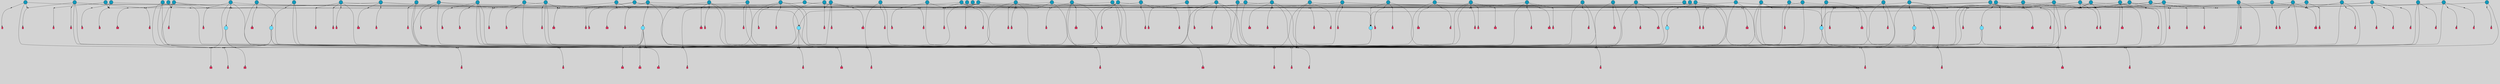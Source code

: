 // File exported with GEGELATI v1.3.1
// On the 2024-04-08 16:54:22
// With the File::TPGGraphDotExporter
digraph{
	graph[pad = "0.212, 0.055" bgcolor = lightgray]
	node[shape=circle style = filled label = ""]
		T1 [fillcolor="#1199bb"]
		T2 [fillcolor="#1199bb"]
		T3 [fillcolor="#66ddff"]
		T4 [fillcolor="#66ddff"]
		T5 [fillcolor="#1199bb"]
		T6 [fillcolor="#1199bb"]
		T7 [fillcolor="#66ddff"]
		T8 [fillcolor="#66ddff"]
		T9 [fillcolor="#66ddff"]
		T11 [fillcolor="#66ddff"]
		T12 [fillcolor="#66ddff"]
		T16 [fillcolor="#66ddff"]
		T17 [fillcolor="#1199bb"]
		T19 [fillcolor="#1199bb"]
		T21 [fillcolor="#1199bb"]
		T22 [fillcolor="#1199bb"]
		T23 [fillcolor="#1199bb"]
		T24 [fillcolor="#1199bb"]
		T25 [fillcolor="#1199bb"]
		T26 [fillcolor="#1199bb"]
		T27 [fillcolor="#1199bb"]
		T28 [fillcolor="#1199bb"]
		T29 [fillcolor="#1199bb"]
		T31 [fillcolor="#1199bb"]
		T33 [fillcolor="#1199bb"]
		T34 [fillcolor="#1199bb"]
		T37 [fillcolor="#1199bb"]
		T38 [fillcolor="#1199bb"]
		T39 [fillcolor="#1199bb"]
		T40 [fillcolor="#1199bb"]
		T41 [fillcolor="#1199bb"]
		T43 [fillcolor="#1199bb"]
		T45 [fillcolor="#1199bb"]
		T47 [fillcolor="#66ddff"]
		T48 [fillcolor="#1199bb"]
		T51 [fillcolor="#1199bb"]
		T52 [fillcolor="#1199bb"]
		T53 [fillcolor="#1199bb"]
		T54 [fillcolor="#1199bb"]
		T55 [fillcolor="#1199bb"]
		T56 [fillcolor="#1199bb"]
		T58 [fillcolor="#1199bb"]
		T59 [fillcolor="#1199bb"]
		T63 [fillcolor="#1199bb"]
		T64 [fillcolor="#1199bb"]
		T65 [fillcolor="#1199bb"]
		T66 [fillcolor="#1199bb"]
		T67 [fillcolor="#1199bb"]
		T68 [fillcolor="#1199bb"]
		T70 [fillcolor="#1199bb"]
		T73 [fillcolor="#1199bb"]
		T74 [fillcolor="#1199bb"]
		T75 [fillcolor="#1199bb"]
		T77 [fillcolor="#1199bb"]
		T79 [fillcolor="#1199bb"]
		T81 [fillcolor="#1199bb"]
		T82 [fillcolor="#1199bb"]
		T83 [fillcolor="#1199bb"]
		T84 [fillcolor="#1199bb"]
		T85 [fillcolor="#1199bb"]
		T86 [fillcolor="#1199bb"]
		T87 [fillcolor="#1199bb"]
		T88 [fillcolor="#1199bb"]
		T89 [fillcolor="#1199bb"]
		T90 [fillcolor="#1199bb"]
		T91 [fillcolor="#1199bb"]
		T92 [fillcolor="#1199bb"]
		T93 [fillcolor="#1199bb"]
		T94 [fillcolor="#1199bb"]
		T95 [fillcolor="#1199bb"]
		T96 [fillcolor="#1199bb"]
		T97 [fillcolor="#1199bb"]
		T98 [fillcolor="#1199bb"]
		T99 [fillcolor="#1199bb"]
		T100 [fillcolor="#1199bb"]
		T101 [fillcolor="#1199bb"]
		T102 [fillcolor="#1199bb"]
		T103 [fillcolor="#1199bb"]
		T104 [fillcolor="#1199bb"]
		T105 [fillcolor="#1199bb"]
		T106 [fillcolor="#1199bb"]
		T107 [fillcolor="#1199bb"]
		T108 [fillcolor="#1199bb"]
		T109 [fillcolor="#1199bb"]
		T110 [fillcolor="#1199bb"]
		T111 [fillcolor="#1199bb"]
		T112 [fillcolor="#1199bb"]
		T113 [fillcolor="#1199bb"]
		T114 [fillcolor="#1199bb"]
		T115 [fillcolor="#1199bb"]
		P151 [fillcolor="#cccccc" shape=point] //1|
		I151 [shape=box style=invis label="2|2&2|3#0|2&#92;n2|2&0|5#2|5&#92;n8|4&0|1#1|0&#92;n9|7&0|6#0|3&#92;n5|1&2|2#0|7&#92;n10|7&0|7#1|3&#92;n7|7&2|4#2|5&#92;n5|5&0|2#2|1&#92;n2|6&2|2#0|0&#92;n9|3&2|2#2|0&#92;n0|6&0|6#2|2&#92;n7|7&0|1#2|3&#92;n3|6&0|1#0|5&#92;n1|5&0|1#2|7&#92;n"]
		P151 -> I151[style=invis]
		A142 [fillcolor="#ff3366" shape=box margin=0.03 width=0 height=0 label="1"]
		T1 -> P151 -> A142
		P152 [fillcolor="#cccccc" shape=point] //4|
		I152 [shape=box style=invis label="7|1&2|6#1|3&#92;n10|1&0|3#1|6&#92;n8|5&2|3#2|1&#92;n11|5&0|0#2|6&#92;n4|1&0|6#0|0&#92;n11|1&0|2#0|3&#92;n2|0&2|1#0|7&#92;n"]
		P152 -> I152[style=invis]
		A143 [fillcolor="#ff3366" shape=box margin=0.03 width=0 height=0 label="2"]
		T1 -> P152 -> A143
		P153 [fillcolor="#cccccc" shape=point] //2|
		I153 [shape=box style=invis label="9|1&2|3#0|1&#92;n5|2&2|0#2|4&#92;n3|6&2|5#2|7&#92;n7|0&2|5#0|4&#92;n1|2&0|3#0|5&#92;n7|3&2|7#0|0&#92;n"]
		P153 -> I153[style=invis]
		A144 [fillcolor="#ff3366" shape=box margin=0.03 width=0 height=0 label="2"]
		T2 -> P153 -> A144
		P154 [fillcolor="#cccccc" shape=point] //-8|
		I154 [shape=box style=invis label="7|5&0|4#2|4&#92;n"]
		P154 -> I154[style=invis]
		A145 [fillcolor="#ff3366" shape=box margin=0.03 width=0 height=0 label="3"]
		T2 -> P154 -> A145
		P155 [fillcolor="#cccccc" shape=point] //6|
		I155 [shape=box style=invis label="6|1&2|6#1|7&#92;n10|7&2|0#1|5&#92;n9|4&0|1#2|2&#92;n8|6&0|0#1|0&#92;n"]
		P155 -> I155[style=invis]
		A146 [fillcolor="#ff3366" shape=box margin=0.03 width=0 height=0 label="3"]
		T3 -> P155 -> A146
		P156 [fillcolor="#cccccc" shape=point] //3|
		I156 [shape=box style=invis label="7|6&2|4#0|2&#92;n10|3&2|7#1|4&#92;n11|6&0|4#0|1&#92;n7|1&0|0#2|6&#92;n7|6&0|3#2|6&#92;n4|0&2|6#0|1&#92;n4|4&2|5#0|2&#92;n4|6&0|4#2|7&#92;n10|0&2|3#1|5&#92;n2|6&0|5#0|2&#92;n1|0&2|3#0|7&#92;n1|6&2|0#0|5&#92;n6|2&0|1#0|7&#92;n9|2&0|3#2|7&#92;n5|3&0|6#0|6&#92;n1|7&2|5#2|3&#92;n8|1&2|7#0|6&#92;n1|0&2|5#2|1&#92;n7|1&2|2#2|5&#92;n7|4&2|6#0|3&#92;n"]
		P156 -> I156[style=invis]
		A147 [fillcolor="#ff3366" shape=box margin=0.03 width=0 height=0 label="4"]
		T3 -> P156 -> A147
		P157 [fillcolor="#cccccc" shape=point] //7|
		I157 [shape=box style=invis label="0|2&2|4#2|6&#92;n5|3&0|6#0|1&#92;n4|7&2|6#0|5&#92;n7|6&0|7#0|5&#92;n10|7&2|2#1|1&#92;n"]
		P157 -> I157[style=invis]
		A148 [fillcolor="#ff3366" shape=box margin=0.03 width=0 height=0 label="4"]
		T4 -> P157 -> A148
		P158 [fillcolor="#cccccc" shape=point] //0|
		I158 [shape=box style=invis label="2|5&0|1#0|6&#92;n6|1&2|2#2|7&#92;n8|0&0|3#1|4&#92;n4|3&2|5#2|4&#92;n8|1&2|4#0|0&#92;n6|6&0|1#2|6&#92;n11|7&2|4#2|5&#92;n6|2&2|4#0|2&#92;n8|5&2|4#2|4&#92;n2|1&2|1#2|2&#92;n2|7&2|5#2|6&#92;n9|7&0|5#0|4&#92;n1|2&0|5#2|6&#92;n4|2&2|3#2|7&#92;n3|3&2|1#0|2&#92;n"]
		P158 -> I158[style=invis]
		A149 [fillcolor="#ff3366" shape=box margin=0.03 width=0 height=0 label="5"]
		T4 -> P158 -> A149
		P159 [fillcolor="#cccccc" shape=point] //-3|
		I159 [shape=box style=invis label="8|1&2|3#0|5&#92;n0|6&0|5#0|5&#92;n3|7&2|1#0|6&#92;n3|5&0|1#0|0&#92;n9|5&2|0#0|4&#92;n3|5&0|2#0|3&#92;n10|6&2|4#1|0&#92;n9|4&2|7#2|6&#92;n1|7&2|5#2|2&#92;n"]
		P159 -> I159[style=invis]
		A150 [fillcolor="#ff3366" shape=box margin=0.03 width=0 height=0 label="5"]
		T5 -> P159 -> A150
		P160 [fillcolor="#cccccc" shape=point] //-3|
		I160 [shape=box style=invis label="11|7&2|3#2|0&#92;n5|5&2|7#2|7&#92;n8|6&2|7#1|2&#92;n1|7&0|3#0|6&#92;n4|0&2|1#2|2&#92;n10|1&0|5#1|6&#92;n5|3&0|3#2|6&#92;n9|0&0|2#0|0&#92;n3|2&0|1#2|6&#92;n0|1&2|4#0|0&#92;n"]
		P160 -> I160[style=invis]
		A151 [fillcolor="#ff3366" shape=box margin=0.03 width=0 height=0 label="6"]
		T5 -> P160 -> A151
		P161 [fillcolor="#cccccc" shape=point] //8|
		I161 [shape=box style=invis label="9|0&0|1#2|0&#92;n10|1&2|5#1|4&#92;n8|2&2|6#0|4&#92;n2|4&2|5#2|3&#92;n4|2&2|2#0|2&#92;n7|5&0|2#0|0&#92;n8|2&2|1#1|3&#92;n8|7&0|7#2|1&#92;n1|1&0|0#0|7&#92;n6|3&2|5#0|0&#92;n5|6&2|5#1|0&#92;n11|4&0|3#2|6&#92;n4|2&2|4#0|7&#92;n10|0&2|1#1|3&#92;n5|6&0|1#2|0&#92;n11|3&0|2#0|7&#92;n"]
		P161 -> I161[style=invis]
		A152 [fillcolor="#ff3366" shape=box margin=0.03 width=0 height=0 label="6"]
		T6 -> P161 -> A152
		P162 [fillcolor="#cccccc" shape=point] //5|
		I162 [shape=box style=invis label="3|0&2|0#0|1&#92;n3|0&0|7#0|1&#92;n5|3&0|2#2|6&#92;n4|4&2|4#2|6&#92;n11|2&0|7#1|6&#92;n2|7&2|2#2|5&#92;n9|3&2|6#2|7&#92;n7|7&0|0#0|4&#92;n6|1&2|4#2|3&#92;n5|4&2|0#1|6&#92;n1|3&0|7#0|4&#92;n"]
		P162 -> I162[style=invis]
		A153 [fillcolor="#ff3366" shape=box margin=0.03 width=0 height=0 label="7"]
		T6 -> P162 -> A153
		P163 [fillcolor="#cccccc" shape=point] //-3|
		I163 [shape=box style=invis label="1|6&2|7#0|7&#92;n10|2&0|7#1|3&#92;n9|6&2|7#2|2&#92;n5|3&0|7#0|7&#92;n1|6&2|3#0|0&#92;n2|3&2|3#2|2&#92;n5|1&2|6#0|6&#92;n"]
		P163 -> I163[style=invis]
		A154 [fillcolor="#ff3366" shape=box margin=0.03 width=0 height=0 label="7"]
		T7 -> P163 -> A154
		P164 [fillcolor="#cccccc" shape=point] //5|
		I164 [shape=box style=invis label="0|5&2|3#0|1&#92;n0|6&2|1#2|4&#92;n6|2&2|6#0|7&#92;n7|4&0|3#0|1&#92;n5|4&0|7#1|6&#92;n9|1&0|5#2|2&#92;n6|3&2|3#1|7&#92;n11|7&2|4#1|6&#92;n2|5&0|1#0|0&#92;n4|7&0|0#0|2&#92;n6|2&0|6#0|0&#92;n2|1&2|6#2|4&#92;n10|0&2|0#1|0&#92;n6|6&2|4#0|6&#92;n"]
		P164 -> I164[style=invis]
		A155 [fillcolor="#ff3366" shape=box margin=0.03 width=0 height=0 label="8"]
		T7 -> P164 -> A155
		P165 [fillcolor="#cccccc" shape=point] //-5|
		I165 [shape=box style=invis label="7|6&2|6#2|0&#92;n0|0&2|3#0|2&#92;n10|5&0|6#1|3&#92;n7|3&0|6#2|3&#92;n3|4&0|6#0|6&#92;n10|5&0|2#1|1&#92;n7|7&2|1#2|3&#92;n6|6&2|5#1|5&#92;n7|4&0|2#1|7&#92;n5|7&0|1#2|5&#92;n1|5&0|0#0|3&#92;n7|5&2|1#2|6&#92;n9|0&0|2#0|0&#92;n4|0&2|2#0|0&#92;n4|6&0|0#2|3&#92;n3|1&0|6#2|5&#92;n5|0&0|1#0|3&#92;n9|4&2|2#0|6&#92;n"]
		P165 -> I165[style=invis]
		A156 [fillcolor="#ff3366" shape=box margin=0.03 width=0 height=0 label="8"]
		T8 -> P165 -> A156
		P166 [fillcolor="#cccccc" shape=point] //5|
		I166 [shape=box style=invis label="5|6&2|0#2|6&#92;n6|1&2|4#2|6&#92;n4|1&2|4#2|3&#92;n10|6&0|7#1|6&#92;n7|7&2|1#2|0&#92;n"]
		P166 -> I166[style=invis]
		A157 [fillcolor="#ff3366" shape=box margin=0.03 width=0 height=0 label="9"]
		T8 -> P166 -> A157
		P167 [fillcolor="#cccccc" shape=point] //-6|
		I167 [shape=box style=invis label="11|1&0|7#2|0&#92;n10|4&0|1#1|0&#92;n4|3&2|4#2|1&#92;n0|5&2|0#0|0&#92;n6|1&0|0#0|3&#92;n8|2&2|0#0|4&#92;n11|4&2|0#1|6&#92;n7|0&2|6#2|3&#92;n5|3&2|6#2|0&#92;n2|0&2|0#0|4&#92;n"]
		P167 -> I167[style=invis]
		A158 [fillcolor="#ff3366" shape=box margin=0.03 width=0 height=0 label="9"]
		T9 -> P167 -> A158
		P168 [fillcolor="#cccccc" shape=point] //2|
		I168 [shape=box style=invis label="6|3&2|7#1|4&#92;n8|6&0|0#2|5&#92;n2|1&0|2#0|3&#92;n8|7&0|6#0|4&#92;n2|1&2|0#0|1&#92;n0|0&2|2#2|3&#92;n6|6&0|7#2|1&#92;n6|1&0|7#2|6&#92;n5|4&2|7#0|4&#92;n0|3&0|4#2|0&#92;n11|0&2|0#2|5&#92;n4|5&2|5#2|4&#92;n5|7&0|6#0|4&#92;n9|7&2|5#0|3&#92;n5|4&2|1#0|3&#92;n5|3&0|1#1|7&#92;n0|4&0|3#2|5&#92;n"]
		P168 -> I168[style=invis]
		A159 [fillcolor="#ff3366" shape=box margin=0.03 width=0 height=0 label="10"]
		T9 -> P168 -> A159
		P169 [fillcolor="#cccccc" shape=point] //6|
		I169 [shape=box style=invis label="3|0&2|7#2|2&#92;n3|2&0|4#2|5&#92;n5|1&0|2#1|0&#92;n8|7&0|1#2|0&#92;n8|5&0|3#0|6&#92;n0|2&0|2#2|3&#92;n1|5&2|5#0|5&#92;n5|6&0|6#0|7&#92;n6|7&0|0#2|6&#92;n1|2&2|3#0|0&#92;n7|7&2|3#0|4&#92;n0|7&2|7#0|6&#92;n1|0&2|2#2|7&#92;n4|4&0|1#0|0&#92;n"]
		P169 -> I169[style=invis]
		A160 [fillcolor="#ff3366" shape=box margin=0.03 width=0 height=0 label="11"]
		T11 -> P169 -> A160
		P170 [fillcolor="#cccccc" shape=point] //-4|
		I170 [shape=box style=invis label="4|1&0|4#2|6&#92;n1|2&2|2#2|0&#92;n1|2&2|0#0|6&#92;n8|4&2|3#2|5&#92;n5|5&2|1#1|0&#92;n"]
		P170 -> I170[style=invis]
		A161 [fillcolor="#ff3366" shape=box margin=0.03 width=0 height=0 label="12"]
		T11 -> P170 -> A161
		P171 [fillcolor="#cccccc" shape=point] //-1|
		I171 [shape=box style=invis label="11|7&2|0#1|7&#92;n1|5&2|4#2|4&#92;n4|3&0|1#0|5&#92;n1|6&0|0#0|4&#92;n8|6&2|4#0|0&#92;n4|0&0|0#0|5&#92;n10|4&2|0#1|0&#92;n9|6&2|5#1|3&#92;n0|7&2|1#0|5&#92;n0|6&2|3#2|0&#92;n4|4&0|5#0|1&#92;n"]
		P171 -> I171[style=invis]
		A162 [fillcolor="#ff3366" shape=box margin=0.03 width=0 height=0 label="12"]
		T12 -> P171 -> A162
		P172 [fillcolor="#cccccc" shape=point] //6|
		I172 [shape=box style=invis label="2|6&0|4#0|0&#92;n0|1&2|1#2|3&#92;n0|7&0|2#2|1&#92;n0|5&0|0#0|1&#92;n5|1&2|7#2|0&#92;n10|1&2|4#1|6&#92;n8|5&2|3#1|7&#92;n6|0&2|4#1|0&#92;n9|0&2|7#2|0&#92;n6|1&0|1#1|6&#92;n5|7&2|4#2|5&#92;n11|0&2|7#2|4&#92;n7|6&0|2#0|5&#92;n0|3&2|1#2|0&#92;n"]
		P172 -> I172[style=invis]
		A163 [fillcolor="#ff3366" shape=box margin=0.03 width=0 height=0 label="13"]
		T12 -> P172 -> A163
		P173 [fillcolor="#cccccc" shape=point] //8|
		I173 [shape=box style=invis label="9|7&0|5#2|5&#92;n3|3&2|3#0|2&#92;n9|5&2|2#1|0&#92;n2|3&0|6#0|3&#92;n4|4&2|5#2|7&#92;n11|3&2|0#1|5&#92;n6|6&2|1#2|2&#92;n4|6&0|1#2|2&#92;n2|5&2|7#2|2&#92;n7|7&2|2#2|3&#92;n6|5&0|3#2|6&#92;n6|7&0|6#0|2&#92;n"]
		P173 -> I173[style=invis]
		A164 [fillcolor="#ff3366" shape=box margin=0.03 width=0 height=0 label="14"]
		T1 -> P173 -> A164
		T4 -> P159
		P174 [fillcolor="#cccccc" shape=point] //-2|
		I174 [shape=box style=invis label="4|1&0|4#0|3&#92;n4|2&0|5#2|0&#92;n5|5&2|6#0|5&#92;n1|4&0|1#0|2&#92;n6|3&2|7#1|5&#92;n0|4&2|0#0|3&#92;n8|5&2|5#1|2&#92;n10|7&2|7#1|1&#92;n3|4&0|0#2|1&#92;n3|6&2|5#2|5&#92;n8|3&0|1#0|7&#92;n10|0&2|7#1|3&#92;n4|1&2|4#0|1&#92;n9|3&2|0#0|4&#92;n3|6&2|0#0|4&#92;n1|2&0|6#2|1&#92;n4|0&2|1#2|2&#92;n"]
		P174 -> I174[style=invis]
		A165 [fillcolor="#ff3366" shape=box margin=0.03 width=0 height=0 label="14"]
		T5 -> P174 -> A165
		T8 -> P152
		T12 -> P151
		T16 -> P169
		P175 [fillcolor="#cccccc" shape=point] //-9|
		I175 [shape=box style=invis label="2|1&2|5#2|3&#92;n3|1&0|4#0|3&#92;n10|6&0|7#1|1&#92;n4|0&0|3#0|6&#92;n"]
		P175 -> I175[style=invis]
		A166 [fillcolor="#ff3366" shape=box margin=0.03 width=0 height=0 label="12"]
		T16 -> P175 -> A166
		P176 [fillcolor="#cccccc" shape=point] //-2|
		I176 [shape=box style=invis label="9|7&2|2#1|0&#92;n2|5&2|5#2|1&#92;n6|3&2|5#1|2&#92;n2|5&0|5#2|2&#92;n8|4&0|2#2|0&#92;n9|2&2|1#2|5&#92;n0|6&0|3#2|4&#92;n0|4&2|1#2|6&#92;n10|6&0|6#1|0&#92;n11|7&2|6#2|6&#92;n5|6&0|1#2|4&#92;n10|4&0|0#1|1&#92;n0|6&2|5#0|4&#92;n10|6&2|5#1|6&#92;n5|3&0|1#1|3&#92;n11|3&2|3#1|5&#92;n2|4&0|2#2|1&#92;n2|1&2|4#0|0&#92;n3|5&0|2#2|5&#92;n"]
		P176 -> I176[style=invis]
		A167 [fillcolor="#ff3366" shape=box margin=0.03 width=0 height=0 label="11"]
		T16 -> P176 -> A167
		T16 -> P157
		P177 [fillcolor="#cccccc" shape=point] //-7|
		I177 [shape=box style=invis label="2|5&0|1#0|6&#92;n4|2&2|3#2|7&#92;n8|0&0|3#1|4&#92;n4|3&2|5#2|4&#92;n8|1&2|4#2|0&#92;n6|6&0|1#2|6&#92;n6|2&2|4#0|2&#92;n2|1&2|1#2|2&#92;n8|5&2|4#2|4&#92;n2|7&2|5#2|6&#92;n9|7&0|5#0|4&#92;n2|2&0|5#2|6&#92;n2|0&0|6#2|3&#92;n3|3&2|1#0|2&#92;n6|1&2|2#2|7&#92;n"]
		P177 -> I177[style=invis]
		A168 [fillcolor="#ff3366" shape=box margin=0.03 width=0 height=0 label="5"]
		T17 -> P177 -> A168
		P178 [fillcolor="#cccccc" shape=point] //5|
		I178 [shape=box style=invis label="5|1&2|3#0|5&#92;n0|6&0|5#0|5&#92;n9|5&2|0#0|4&#92;n6|0&0|5#1|4&#92;n10|6&2|4#1|0&#92;n3|5&0|2#0|3&#92;n9|4&2|7#2|6&#92;n7|3&0|3#1|0&#92;n3|5&0|1#0|0&#92;n"]
		P178 -> I178[style=invis]
		A169 [fillcolor="#ff3366" shape=box margin=0.03 width=0 height=0 label="5"]
		T17 -> P178 -> A169
		P179 [fillcolor="#cccccc" shape=point] //10|
		I179 [shape=box style=invis label="11|1&2|6#2|6&#92;n8|0&2|1#0|6&#92;n3|5&2|3#0|5&#92;n3|5&0|6#0|3&#92;n9|5&2|3#0|5&#92;n3|6&2|2#0|5&#92;n10|3&0|5#1|4&#92;n0|4&2|1#2|6&#92;n5|6&2|4#1|3&#92;n10|6&2|3#1|2&#92;n2|1&0|6#2|4&#92;n"]
		P179 -> I179[style=invis]
		A170 [fillcolor="#ff3366" shape=box margin=0.03 width=0 height=0 label="11"]
		T17 -> P179 -> A170
		T17 -> P154
		T19 -> P173
		P180 [fillcolor="#cccccc" shape=point] //-6|
		I180 [shape=box style=invis label="0|0&0|4#0|1&#92;n7|6&0|3#0|4&#92;n0|2&0|6#2|6&#92;n9|6&2|3#2|6&#92;n1|2&0|0#0|5&#92;n9|1&2|6#1|0&#92;n9|5&2|5#0|3&#92;n2|7&2|1#2|4&#92;n10|1&0|5#1|1&#92;n8|7&0|0#0|4&#92;n11|7&2|0#0|6&#92;n9|4&0|4#0|3&#92;n11|7&0|5#1|3&#92;n6|2&2|5#1|2&#92;n2|4&0|3#0|5&#92;n2|1&0|5#0|1&#92;n11|4&0|0#1|1&#92;n1|5&0|4#0|5&#92;n"]
		P180 -> I180[style=invis]
		A171 [fillcolor="#ff3366" shape=box margin=0.03 width=0 height=0 label="11"]
		T19 -> P180 -> A171
		P181 [fillcolor="#cccccc" shape=point] //-6|
		I181 [shape=box style=invis label="9|4&2|5#0|1&#92;n7|3&2|7#0|0&#92;n7|0&0|5#0|4&#92;n1|2&0|3#0|5&#92;n3|6&2|5#2|7&#92;n0|3&2|6#0|2&#92;n"]
		P181 -> I181[style=invis]
		A172 [fillcolor="#ff3366" shape=box margin=0.03 width=0 height=0 label="2"]
		T19 -> P181 -> A172
		T21 -> P171
		T21 -> P151
		P182 [fillcolor="#cccccc" shape=point] //-9|
		I182 [shape=box style=invis label="4|7&2|6#0|5&#92;n11|3&0|2#2|6&#92;n10|2&2|4#1|6&#92;n3|0&2|6#2|7&#92;n4|3&0|5#0|7&#92;n2|3&0|7#0|7&#92;n10|6&0|7#1|5&#92;n10|1&2|2#1|1&#92;n1|7&0|3#2|6&#92;n"]
		P182 -> I182[style=invis]
		A173 [fillcolor="#ff3366" shape=box margin=0.03 width=0 height=0 label="4"]
		T21 -> P182 -> A173
		T21 -> P151
		T22 -> P151
		P183 [fillcolor="#cccccc" shape=point] //3|
		I183 [shape=box style=invis label="9|1&2|4#0|3&#92;n11|7&2|3#1|3&#92;n4|4&2|4#2|1&#92;n2|0&0|3#0|0&#92;n10|7&2|7#1|7&#92;n8|5&2|2#1|0&#92;n7|7&0|5#2|6&#92;n"]
		P183 -> I183[style=invis]
		A174 [fillcolor="#ff3366" shape=box margin=0.03 width=0 height=0 label="14"]
		T22 -> P183 -> A174
		T22 -> P160
		T22 -> P159
		P184 [fillcolor="#cccccc" shape=point] //-6|
		I184 [shape=box style=invis label="7|7&0|5#2|3&#92;n4|6&0|1#2|5&#92;n11|7&0|5#1|5&#92;n2|1&2|3#0|0&#92;n4|3&2|0#0|1&#92;n0|0&2|7#2|7&#92;n10|0&0|4#1|2&#92;n5|0&2|1#2|2&#92;n7|4&2|7#0|4&#92;n4|4&0|7#0|0&#92;n6|7&2|2#0|1&#92;n1|4&2|5#0|4&#92;n4|5&0|0#2|2&#92;n"]
		P184 -> I184[style=invis]
		A175 [fillcolor="#ff3366" shape=box margin=0.03 width=0 height=0 label="0"]
		T22 -> P184 -> A175
		P185 [fillcolor="#cccccc" shape=point] //-6|
		I185 [shape=box style=invis label="9|6&2|7#2|2&#92;n0|2&0|2#2|2&#92;n10|2&0|7#1|3&#92;n1|6&2|7#0|7&#92;n5|3&0|7#0|7&#92;n1|6&2|3#0|0&#92;n2|0&2|3#2|2&#92;n5|1&2|6#0|6&#92;n"]
		P185 -> I185[style=invis]
		A176 [fillcolor="#ff3366" shape=box margin=0.03 width=0 height=0 label="7"]
		T23 -> P185 -> A176
		T23 -> P164
		T23 -> P151
		P186 [fillcolor="#cccccc" shape=point] //1|
		I186 [shape=box style=invis label="5|1&0|6#2|7&#92;n2|4&0|4#2|2&#92;n0|6&0|5#0|4&#92;n10|6&2|5#1|6&#92;n9|3&0|1#1|7&#92;n10|3&2|2#1|0&#92;n5|0&0|0#2|1&#92;n11|3&2|3#1|5&#92;n10|3&0|1#1|0&#92;n2|4&0|1#0|1&#92;n0|2&0|3#2|4&#92;n9|2&2|1#2|5&#92;n11|7&2|6#2|6&#92;n"]
		P186 -> I186[style=invis]
		T24 -> P186 -> T7
		T24 -> P162
		T24 -> P174
		T25 -> P161
		T25 -> P162
		P187 [fillcolor="#cccccc" shape=point] //5|
		I187 [shape=box style=invis label="3|0&0|0#0|1&#92;n5|6&0|4#0|3&#92;n4|4&2|4#2|6&#92;n11|2&0|7#1|6&#92;n2|7&2|2#2|5&#92;n9|3&2|6#2|7&#92;n7|7&0|0#0|4&#92;n6|1&2|4#2|3&#92;n5|4&2|0#1|6&#92;n5|3&0|2#2|6&#92;n1|3&0|7#0|4&#92;n"]
		P187 -> I187[style=invis]
		A177 [fillcolor="#ff3366" shape=box margin=0.03 width=0 height=0 label="7"]
		T25 -> P187 -> A177
		P188 [fillcolor="#cccccc" shape=point] //4|
		I188 [shape=box style=invis label="7|1&0|6#0|1&#92;n5|2&2|5#1|6&#92;n10|1&2|1#1|1&#92;n9|6&2|2#1|4&#92;n4|7&0|4#2|2&#92;n9|6&0|4#1|1&#92;n10|0&2|6#1|6&#92;n5|1&0|1#2|3&#92;n1|6&2|0#0|1&#92;n8|2&0|5#2|4&#92;n3|4&2|3#0|0&#92;n10|1&0|5#1|0&#92;n2|2&0|1#2|1&#92;n3|1&2|7#0|3&#92;n"]
		P188 -> I188[style=invis]
		A178 [fillcolor="#ff3366" shape=box margin=0.03 width=0 height=0 label="10"]
		T26 -> P188 -> A178
		P189 [fillcolor="#cccccc" shape=point] //-2|
		I189 [shape=box style=invis label="3|0&2|0#0|1&#92;n11|1&0|0#1|0&#92;n5|3&0|2#2|6&#92;n4|4&2|4#2|6&#92;n11|2&0|7#1|6&#92;n0|7&2|2#2|5&#92;n3|0&0|7#0|1&#92;n9|3&2|6#2|7&#92;n6|1&2|4#2|3&#92;n5|4&2|0#1|6&#92;n1|3&0|7#0|4&#92;n"]
		P189 -> I189[style=invis]
		A179 [fillcolor="#ff3366" shape=box margin=0.03 width=0 height=0 label="7"]
		T26 -> P189 -> A179
		T26 -> P153
		T26 -> P171
		T27 -> P153
		P190 [fillcolor="#cccccc" shape=point] //-6|
		I190 [shape=box style=invis label="7|5&0|4#0|4&#92;n11|0&2|5#2|1&#92;n"]
		P190 -> I190[style=invis]
		A180 [fillcolor="#ff3366" shape=box margin=0.03 width=0 height=0 label="3"]
		T27 -> P190 -> A180
		T27 -> P156
		T27 -> P158
		P191 [fillcolor="#cccccc" shape=point] //0|
		I191 [shape=box style=invis label="4|0&0|3#2|7&#92;n10|2&0|3#1|7&#92;n3|5&0|2#0|3&#92;n4|5&0|0#2|1&#92;n10|7&2|0#1|2&#92;n5|3&2|3#1|6&#92;n9|5&2|0#0|4&#92;n5|4&2|7#0|2&#92;n10|3&2|7#1|4&#92;n7|2&0|1#2|6&#92;n8|6&0|5#0|5&#92;n8|7&2|3#0|5&#92;n2|6&2|4#0|0&#92;n"]
		P191 -> I191[style=invis]
		A181 [fillcolor="#ff3366" shape=box margin=0.03 width=0 height=0 label="5"]
		T27 -> P191 -> A181
		T28 -> P158
		P192 [fillcolor="#cccccc" shape=point] //-3|
		I192 [shape=box style=invis label="5|0&2|6#1|5&#92;n0|6&0|5#0|5&#92;n5|7&2|1#0|6&#92;n3|5&0|1#0|0&#92;n9|4&2|7#2|6&#92;n9|5&2|0#0|4&#92;n8|1&2|3#0|5&#92;n1|3&2|5#2|2&#92;n"]
		P192 -> I192[style=invis]
		A182 [fillcolor="#ff3366" shape=box margin=0.03 width=0 height=0 label="5"]
		T28 -> P192 -> A182
		P193 [fillcolor="#cccccc" shape=point] //-1|
		I193 [shape=box style=invis label="6|4&0|4#2|4&#92;n4|5&2|5#2|4&#92;n9|7&2|5#0|3&#92;n3|7&2|6#0|6&#92;n8|7&0|6#0|4&#92;n2|1&2|0#0|1&#92;n8|6&0|0#2|5&#92;n2|1&0|2#0|3&#92;n6|1&0|7#2|6&#92;n6|3&0|1#1|6&#92;n5|4&2|7#0|4&#92;n0|7&0|4#2|0&#92;n11|0&2|0#2|5&#92;n3|7&2|0#2|7&#92;n8|3&2|7#1|4&#92;n5|7&0|6#0|4&#92;n0|0&2|3#2|3&#92;n5|4&2|1#0|3&#92;n0|4&0|3#2|5&#92;n"]
		P193 -> I193[style=invis]
		A183 [fillcolor="#ff3366" shape=box margin=0.03 width=0 height=0 label="10"]
		T28 -> P193 -> A183
		T28 -> P163
		T28 -> P171
		P194 [fillcolor="#cccccc" shape=point] //0|
		I194 [shape=box style=invis label="3|0&0|6#2|1&#92;n9|5&0|7#1|3&#92;n9|7&2|7#0|7&#92;n1|2&2|2#0|4&#92;n10|4&2|2#1|7&#92;n9|1&0|2#0|1&#92;n0|4&2|1#0|2&#92;n1|5&2|7#2|1&#92;n"]
		P194 -> I194[style=invis]
		T29 -> P194 -> T9
		T29 -> P159
		T29 -> P171
		T29 -> P151
		T31 -> P165
		P195 [fillcolor="#cccccc" shape=point] //-2|
		I195 [shape=box style=invis label="6|1&2|4#2|7&#92;n7|0&2|4#2|3&#92;n5|6&2|4#2|6&#92;n3|3&0|7#0|6&#92;n5|4&0|2#2|4&#92;n7|7&2|1#2|6&#92;n"]
		P195 -> I195[style=invis]
		T31 -> P195 -> T4
		T31 -> P154
		T31 -> P162
		T33 -> P165
		P196 [fillcolor="#cccccc" shape=point] //-5|
		I196 [shape=box style=invis label="7|1&2|6#1|3&#92;n10|1&0|3#1|6&#92;n8|5&0|3#2|1&#92;n4|1&0|6#0|0&#92;n11|5&0|0#2|6&#92;n11|1&0|2#0|3&#92;n"]
		P196 -> I196[style=invis]
		A184 [fillcolor="#ff3366" shape=box margin=0.03 width=0 height=0 label="2"]
		T33 -> P196 -> A184
		P197 [fillcolor="#cccccc" shape=point] //7|
		I197 [shape=box style=invis label="1|0&2|6#0|5&#92;n11|1&0|5#1|5&#92;n7|4&0|7#0|4&#92;n4|4&0|7#0|0&#92;n2|1&2|1#0|0&#92;n5|0&2|1#2|2&#92;n1|0&0|0#2|2&#92;n1|2&0|7#2|7&#92;n10|3&2|2#1|0&#92;n"]
		P197 -> I197[style=invis]
		A185 [fillcolor="#ff3366" shape=box margin=0.03 width=0 height=0 label="0"]
		T33 -> P197 -> A185
		P198 [fillcolor="#cccccc" shape=point] //-10|
		I198 [shape=box style=invis label="3|4&0|0#2|5&#92;n11|0&2|3#0|1&#92;n"]
		P198 -> I198[style=invis]
		A186 [fillcolor="#ff3366" shape=box margin=0.03 width=0 height=0 label="3"]
		T33 -> P198 -> A186
		T33 -> P173
		P199 [fillcolor="#cccccc" shape=point] //7|
		I199 [shape=box style=invis label="0|1&0|3#2|3&#92;n9|0&2|3#2|1&#92;n"]
		P199 -> I199[style=invis]
		A187 [fillcolor="#ff3366" shape=box margin=0.03 width=0 height=0 label="3"]
		T34 -> P199 -> A187
		T34 -> P156
		T34 -> P162
		T34 -> P159
		P200 [fillcolor="#cccccc" shape=point] //3|
		I200 [shape=box style=invis label="9|0&0|1#2|0&#92;n2|4&2|5#2|3&#92;n8|2&2|6#0|4&#92;n10|1&2|5#1|4&#92;n4|2&2|2#0|2&#92;n7|5&0|2#0|0&#92;n8|2&2|1#1|3&#92;n8|7&2|7#2|1&#92;n1|1&0|0#0|7&#92;n6|3&2|5#0|0&#92;n11|4&0|3#2|6&#92;n4|2&2|4#0|7&#92;n10|0&2|1#1|3&#92;n5|6&0|1#2|0&#92;n11|3&0|2#0|7&#92;n"]
		P200 -> I200[style=invis]
		A188 [fillcolor="#ff3366" shape=box margin=0.03 width=0 height=0 label="6"]
		T37 -> P200 -> A188
		T37 -> P162
		T37 -> P167
		T37 -> P174
		T37 -> P158
		P201 [fillcolor="#cccccc" shape=point] //-10|
		I201 [shape=box style=invis label="9|4&0|6#0|5&#92;n1|1&2|0#2|2&#92;n11|2&2|4#0|0&#92;n2|5&2|1#0|4&#92;n5|2&2|0#1|0&#92;n4|2&0|1#0|3&#92;n5|3&2|4#2|4&#92;n5|3&2|0#0|2&#92;n4|2&2|3#2|5&#92;n8|4&2|0#1|1&#92;n10|6&0|6#1|2&#92;n2|4&0|7#2|5&#92;n11|2&2|5#1|4&#92;n2|4&0|0#0|5&#92;n3|5&0|4#0|1&#92;n1|3&0|7#0|5&#92;n"]
		P201 -> I201[style=invis]
		A189 [fillcolor="#ff3366" shape=box margin=0.03 width=0 height=0 label="1"]
		T38 -> P201 -> A189
		P202 [fillcolor="#cccccc" shape=point] //-2|
		I202 [shape=box style=invis label="11|7&2|0#1|7&#92;n4|3&0|1#2|5&#92;n0|4&2|4#2|7&#92;n1|6&0|0#0|4&#92;n4|0&0|0#0|5&#92;n0|6&2|3#2|0&#92;n9|6&2|5#1|3&#92;n0|7&2|1#2|5&#92;n4|4&0|5#0|1&#92;n10|4&0|0#1|0&#92;n"]
		P202 -> I202[style=invis]
		A190 [fillcolor="#ff3366" shape=box margin=0.03 width=0 height=0 label="12"]
		T38 -> P202 -> A190
		T38 -> P159
		P203 [fillcolor="#cccccc" shape=point] //5|
		I203 [shape=box style=invis label="1|6&2|7#0|7&#92;n9|2&2|7#2|2&#92;n10|2&0|7#1|3&#92;n5|3&0|7#0|7&#92;n7|0&2|7#2|2&#92;n1|6&2|3#0|0&#92;n2|3&2|3#2|2&#92;n"]
		P203 -> I203[style=invis]
		A191 [fillcolor="#ff3366" shape=box margin=0.03 width=0 height=0 label="7"]
		T39 -> P203 -> A191
		T39 -> P164
		T39 -> P154
		T40 -> P172
		P204 [fillcolor="#cccccc" shape=point] //1|
		I204 [shape=box style=invis label="11|0&2|4#0|1&#92;n4|7&2|5#2|6&#92;n8|4&0|1#1|0&#92;n9|7&0|6#0|3&#92;n3|6&0|1#0|0&#92;n5|1&2|2#0|7&#92;n2|6&2|2#0|0&#92;n7|7&2|4#1|5&#92;n9|3&2|2#2|0&#92;n2|2&2|7#0|0&#92;n5|5&0|2#2|1&#92;n10|7&0|7#1|3&#92;n6|6&0|6#2|2&#92;n2|2&0|5#2|5&#92;n1|5&0|1#2|7&#92;n"]
		P204 -> I204[style=invis]
		A192 [fillcolor="#ff3366" shape=box margin=0.03 width=0 height=0 label="1"]
		T40 -> P204 -> A192
		T40 -> P173
		T40 -> P164
		P205 [fillcolor="#cccccc" shape=point] //-5|
		I205 [shape=box style=invis label="0|0&2|3#0|2&#92;n10|5&0|6#1|3&#92;n7|3&0|6#2|3&#92;n3|4&0|6#0|6&#92;n10|5&0|2#1|1&#92;n5|0&0|1#0|3&#92;n6|6&2|5#1|5&#92;n7|4&0|2#1|7&#92;n5|7&0|1#2|5&#92;n1|5&0|0#0|3&#92;n7|5&2|1#2|6&#92;n9|0&0|2#0|0&#92;n4|0&2|4#0|0&#92;n4|6&0|0#2|3&#92;n3|1&0|6#2|5&#92;n7|7&2|1#2|3&#92;n9|4&2|2#0|6&#92;n"]
		P205 -> I205[style=invis]
		T41 -> P205 -> T9
		T41 -> P166
		T41 -> P162
		T41 -> P162
		T43 -> P167
		P206 [fillcolor="#cccccc" shape=point] //3|
		I206 [shape=box style=invis label="5|4&2|7#0|4&#92;n0|0&0|1#2|0&#92;n8|6&0|0#2|5&#92;n2|1&0|2#0|3&#92;n9|7&0|6#0|4&#92;n0|0&2|2#2|3&#92;n6|6&0|7#2|1&#92;n6|1&0|7#2|6&#92;n0|3&0|4#2|0&#92;n11|0&2|0#2|5&#92;n4|5&2|5#2|4&#92;n5|3&0|1#1|7&#92;n9|7&2|5#0|3&#92;n5|4&2|1#0|3&#92;n5|0&0|6#0|4&#92;n0|4&0|3#2|5&#92;n"]
		P206 -> I206[style=invis]
		A193 [fillcolor="#ff3366" shape=box margin=0.03 width=0 height=0 label="10"]
		T43 -> P206 -> A193
		T43 -> P159
		T43 -> P160
		T45 -> P171
		T45 -> P151
		P207 [fillcolor="#cccccc" shape=point] //-8|
		I207 [shape=box style=invis label="11|1&0|7#2|0&#92;n10|4&0|1#1|0&#92;n4|3&2|4#2|1&#92;n6|1&0|0#0|3&#92;n0|5&2|0#0|0&#92;n8|2&2|0#0|4&#92;n11|4&2|0#1|6&#92;n7|0&2|2#2|3&#92;n5|4&0|1#0|0&#92;n5|3&2|6#2|0&#92;n2|0&2|0#0|4&#92;n"]
		P207 -> I207[style=invis]
		A194 [fillcolor="#ff3366" shape=box margin=0.03 width=0 height=0 label="9"]
		T45 -> P207 -> A194
		P208 [fillcolor="#cccccc" shape=point] //2|
		I208 [shape=box style=invis label="9|1&2|3#0|1&#92;n3|6&2|5#2|7&#92;n1|2&0|3#0|5&#92;n7|0&2|5#1|4&#92;n7|3&2|7#0|0&#92;n7|6&2|5#0|7&#92;n"]
		P208 -> I208[style=invis]
		A195 [fillcolor="#ff3366" shape=box margin=0.03 width=0 height=0 label="2"]
		T47 -> P208 -> A195
		P209 [fillcolor="#cccccc" shape=point] //-2|
		I209 [shape=box style=invis label="9|0&0|0#2|3&#92;n7|0&0|3#2|7&#92;n"]
		P209 -> I209[style=invis]
		A196 [fillcolor="#ff3366" shape=box margin=0.03 width=0 height=0 label="3"]
		T47 -> P209 -> A196
		T47 -> P176
		P210 [fillcolor="#cccccc" shape=point] //-2|
		I210 [shape=box style=invis label="8|4&2|1#2|5&#92;n4|1&0|7#2|1&#92;n5|7&2|3#2|2&#92;n10|4&2|5#1|7&#92;n10|0&2|6#1|3&#92;n4|5&2|7#0|6&#92;n9|5&2|4#0|4&#92;n2|4&0|5#0|7&#92;n11|1&2|4#2|6&#92;n5|6&0|7#1|2&#92;n2|7&2|7#2|6&#92;n5|2&0|5#1|5&#92;n3|0&0|6#0|2&#92;n4|0&0|4#2|4&#92;n4|4&2|6#0|7&#92;n10|6&2|0#1|4&#92;n9|7&0|3#1|4&#92;n1|4&2|6#0|3&#92;n11|5&2|6#0|3&#92;n0|3&0|5#0|1&#92;n"]
		P210 -> I210[style=invis]
		A197 [fillcolor="#ff3366" shape=box margin=0.03 width=0 height=0 label="13"]
		T47 -> P210 -> A197
		P211 [fillcolor="#cccccc" shape=point] //5|
		I211 [shape=box style=invis label="9|4&2|3#1|3&#92;n0|4&2|4#0|5&#92;n6|1&2|6#2|5&#92;n4|0&0|5#2|0&#92;n"]
		P211 -> I211[style=invis]
		A198 [fillcolor="#ff3366" shape=box margin=0.03 width=0 height=0 label="7"]
		T48 -> P211 -> A198
		P212 [fillcolor="#cccccc" shape=point] //1|
		I212 [shape=box style=invis label="5|4&0|7#1|6&#92;n0|6&2|1#2|4&#92;n7|4&0|3#0|1&#92;n0|5&2|3#0|1&#92;n9|1&0|5#2|2&#92;n6|3&2|3#1|7&#92;n11|7&2|4#1|6&#92;n2|5&0|1#0|0&#92;n7|5&2|3#1|1&#92;n4|7&0|0#0|2&#92;n6|2&0|6#0|0&#92;n2|1&2|6#2|4&#92;n10|0&2|7#1|0&#92;n6|6&2|4#0|6&#92;n"]
		P212 -> I212[style=invis]
		A199 [fillcolor="#ff3366" shape=box margin=0.03 width=0 height=0 label="8"]
		T48 -> P212 -> A199
		T48 -> P154
		T48 -> P157
		P213 [fillcolor="#cccccc" shape=point] //3|
		I213 [shape=box style=invis label="8|6&2|5#2|4&#92;n4|2&0|1#0|5&#92;n9|3&0|6#0|1&#92;n7|0&2|2#0|4&#92;n5|6&2|0#2|2&#92;n"]
		P213 -> I213[style=invis]
		A200 [fillcolor="#ff3366" shape=box margin=0.03 width=0 height=0 label="2"]
		T51 -> P213 -> A200
		T51 -> P154
		T51 -> P169
		T52 -> P152
		T52 -> P173
		T52 -> P160
		P214 [fillcolor="#cccccc" shape=point] //-7|
		I214 [shape=box style=invis label="5|3&2|6#1|4&#92;n4|6&0|1#2|3&#92;n5|5&0|0#2|6&#92;n10|7&2|2#1|6&#92;n11|7&2|0#2|1&#92;n7|0&2|1#0|1&#92;n6|1&2|4#2|6&#92;n"]
		P214 -> I214[style=invis]
		A201 [fillcolor="#ff3366" shape=box margin=0.03 width=0 height=0 label="9"]
		T52 -> P214 -> A201
		T52 -> P154
		P215 [fillcolor="#cccccc" shape=point] //3|
		I215 [shape=box style=invis label="4|7&0|7#2|7&#92;n11|5&2|6#0|2&#92;n5|5&2|6#2|0&#92;n3|2&0|6#0|3&#92;n10|2&2|5#1|5&#92;n9|4&2|3#1|5&#92;n2|5&2|7#2|4&#92;n11|3&2|5#1|0&#92;n7|0&0|7#2|1&#92;n1|2&0|5#0|1&#92;n"]
		P215 -> I215[style=invis]
		A202 [fillcolor="#ff3366" shape=box margin=0.03 width=0 height=0 label="5"]
		T53 -> P215 -> A202
		T53 -> P174
		T53 -> P188
		P216 [fillcolor="#cccccc" shape=point] //8|
		I216 [shape=box style=invis label="9|0&0|1#2|0&#92;n10|1&2|5#1|4&#92;n8|2&2|6#0|4&#92;n2|4&2|5#2|3&#92;n4|2&2|2#0|2&#92;n7|5&0|2#0|0&#92;n8|2&2|1#1|3&#92;n8|7&0|7#2|1&#92;n1|1&0|0#0|7&#92;n5|6&2|5#1|0&#92;n6|6&2|5#0|0&#92;n11|4&0|3#2|6&#92;n4|2&2|4#0|7&#92;n5|6&0|1#2|0&#92;n11|3&0|2#0|7&#92;n"]
		P216 -> I216[style=invis]
		A203 [fillcolor="#ff3366" shape=box margin=0.03 width=0 height=0 label="6"]
		T54 -> P216 -> A203
		T54 -> P162
		P217 [fillcolor="#cccccc" shape=point] //-10|
		I217 [shape=box style=invis label="3|6&0|0#0|4&#92;n4|1&2|4#0|1&#92;n5|1&0|1#0|4&#92;n5|5&2|6#0|5&#92;n6|5&0|6#0|3&#92;n11|1&2|0#0|1&#92;n0|7&2|0#0|3&#92;n1|2&0|6#0|1&#92;n8|0&0|4#2|0&#92;n0|4&0|7#2|7&#92;n7|0&2|7#1|3&#92;n3|1&0|5#2|5&#92;n5|1&0|4#0|3&#92;n2|2&0|2#0|0&#92;n8|3&0|1#0|7&#92;n3|0&0|3#0|5&#92;n7|2&0|5#2|0&#92;n6|3&2|7#1|5&#92;n4|7&2|7#2|1&#92;n"]
		P217 -> I217[style=invis]
		A204 [fillcolor="#ff3366" shape=box margin=0.03 width=0 height=0 label="14"]
		T54 -> P217 -> A204
		T54 -> P164
		T55 -> P153
		P218 [fillcolor="#cccccc" shape=point] //-1|
		I218 [shape=box style=invis label="6|2&0|4#2|4&#92;n9|0&0|2#2|6&#92;n"]
		P218 -> I218[style=invis]
		A205 [fillcolor="#ff3366" shape=box margin=0.03 width=0 height=0 label="3"]
		T55 -> P218 -> A205
		T55 -> P162
		P219 [fillcolor="#cccccc" shape=point] //3|
		I219 [shape=box style=invis label="8|2&2|0#0|4&#92;n2|0&2|0#2|4&#92;n4|0&2|0#0|7&#92;n0|5&2|0#2|0&#92;n11|2&0|3#1|1&#92;n10|4&0|1#1|0&#92;n7|0&2|6#2|3&#92;n11|4&2|0#1|6&#92;n5|3&2|6#2|0&#92;n6|5&0|1#1|6&#92;n6|3&0|0#1|3&#92;n"]
		P219 -> I219[style=invis]
		A206 [fillcolor="#ff3366" shape=box margin=0.03 width=0 height=0 label="9"]
		T55 -> P219 -> A206
		T56 -> P163
		T56 -> P164
		P220 [fillcolor="#cccccc" shape=point] //4|
		I220 [shape=box style=invis label="7|1&2|6#1|3&#92;n10|1&0|3#1|6&#92;n11|5&0|0#2|6&#92;n8|7&2|3#2|1&#92;n4|1&0|6#0|0&#92;n11|1&0|2#0|3&#92;n2|0&2|1#0|7&#92;n"]
		P220 -> I220[style=invis]
		A207 [fillcolor="#ff3366" shape=box margin=0.03 width=0 height=0 label="2"]
		T56 -> P220 -> A207
		T58 -> P166
		P221 [fillcolor="#cccccc" shape=point] //-8|
		I221 [shape=box style=invis label="8|5&2|3#2|1&#92;n9|4&2|7#0|6&#92;n2|0&2|1#0|7&#92;n4|0&0|6#0|3&#92;n10|5&2|3#1|7&#92;n6|2&0|7#0|0&#92;n3|6&2|4#2|6&#92;n7|6&2|0#1|6&#92;n11|1&0|2#0|3&#92;n11|5&0|0#2|6&#92;n"]
		P221 -> I221[style=invis]
		A208 [fillcolor="#ff3366" shape=box margin=0.03 width=0 height=0 label="2"]
		T58 -> P221 -> A208
		T58 -> P201
		P222 [fillcolor="#cccccc" shape=point] //8|
		I222 [shape=box style=invis label="9|0&0|1#2|0&#92;n10|1&2|5#1|4&#92;n8|2&2|6#0|4&#92;n4|5&0|3#0|1&#92;n2|4&2|5#2|3&#92;n4|2&2|2#0|2&#92;n7|5&0|2#0|0&#92;n8|2&2|1#1|3&#92;n8|7&0|7#2|1&#92;n1|1&0|0#0|7&#92;n5|6&2|5#1|0&#92;n6|3&2|5#0|0&#92;n11|4&0|3#2|6&#92;n1|2&2|4#0|7&#92;n5|6&0|1#2|0&#92;n11|3&0|2#0|7&#92;n"]
		P222 -> I222[style=invis]
		A209 [fillcolor="#ff3366" shape=box margin=0.03 width=0 height=0 label="6"]
		T59 -> P222 -> A209
		T59 -> P162
		T59 -> P167
		T59 -> P162
		T63 -> P153
		T63 -> P154
		T63 -> P184
		P223 [fillcolor="#cccccc" shape=point] //9|
		I223 [shape=box style=invis label="3|0&0|3#2|4&#92;n1|4&2|1#0|2&#92;n1|7&2|5#2|2&#92;n3|6&0|1#0|0&#92;n6|2&2|5#2|1&#92;n9|5&2|0#0|4&#92;n6|7&2|5#2|6&#92;n8|6&0|3#0|0&#92;n11|6&0|2#1|0&#92;n"]
		P223 -> I223[style=invis]
		A210 [fillcolor="#ff3366" shape=box margin=0.03 width=0 height=0 label="5"]
		T63 -> P223 -> A210
		T63 -> P176
		T64 -> P157
		T64 -> P158
		P224 [fillcolor="#cccccc" shape=point] //-2|
		I224 [shape=box style=invis label="6|0&0|6#2|0&#92;n10|0&0|1#1|1&#92;n"]
		P224 -> I224[style=invis]
		A211 [fillcolor="#ff3366" shape=box margin=0.03 width=0 height=0 label="3"]
		T64 -> P224 -> A211
		P225 [fillcolor="#cccccc" shape=point] //-7|
		I225 [shape=box style=invis label="9|7&2|6#0|3&#92;n10|7&0|7#1|7&#92;n3|3&0|7#0|1&#92;n8|2&2|7#1|5&#92;n6|1&0|7#0|6&#92;n0|3&0|0#2|3&#92;n4|5&0|1#0|2&#92;n7|4&2|1#0|1&#92;n"]
		P225 -> I225[style=invis]
		A212 [fillcolor="#ff3366" shape=box margin=0.03 width=0 height=0 label="0"]
		T64 -> P225 -> A212
		T64 -> P153
		T65 -> P157
		T65 -> P158
		P226 [fillcolor="#cccccc" shape=point] //7|
		I226 [shape=box style=invis label="4|0&2|1#2|2&#92;n4|2&0|5#2|0&#92;n5|5&2|6#0|5&#92;n1|4&0|1#0|2&#92;n6|3&2|7#1|5&#92;n0|4&2|0#0|3&#92;n8|5&2|5#1|4&#92;n1|2&0|6#2|1&#92;n3|4&0|0#2|1&#92;n3|6&2|5#2|5&#92;n8|3&0|1#0|7&#92;n10|0&2|2#1|3&#92;n4|1&2|4#0|1&#92;n10|7&2|7#1|1&#92;n4|1&0|4#0|3&#92;n"]
		P226 -> I226[style=invis]
		A213 [fillcolor="#ff3366" shape=box margin=0.03 width=0 height=0 label="14"]
		T65 -> P226 -> A213
		T66 -> P157
		T66 -> P159
		P227 [fillcolor="#cccccc" shape=point] //3|
		I227 [shape=box style=invis label="7|2&0|2#2|4&#92;n0|4&0|6#2|7&#92;n9|0&0|1#2|2&#92;n8|6&0|0#1|0&#92;n"]
		P227 -> I227[style=invis]
		A214 [fillcolor="#ff3366" shape=box margin=0.03 width=0 height=0 label="3"]
		T66 -> P227 -> A214
		T67 -> P176
		P228 [fillcolor="#cccccc" shape=point] //5|
		I228 [shape=box style=invis label="9|3&2|6#2|0&#92;n3|0&0|7#0|1&#92;n4|4&2|4#2|6&#92;n11|2&0|7#1|6&#92;n2|4&2|2#2|5&#92;n5|3&0|2#2|6&#92;n7|7&0|0#0|4&#92;n8|0&2|3#1|6&#92;n6|1&2|4#2|3&#92;n5|4&2|0#1|6&#92;n1|3&0|7#0|4&#92;n"]
		P228 -> I228[style=invis]
		A215 [fillcolor="#ff3366" shape=box margin=0.03 width=0 height=0 label="7"]
		T67 -> P228 -> A215
		T67 -> P176
		T68 -> P151
		P229 [fillcolor="#cccccc" shape=point] //8|
		I229 [shape=box style=invis label="8|5&2|3#2|6&#92;n2|2&0|1#0|1&#92;n7|1&2|6#1|3&#92;n11|5&0|0#2|6&#92;n7|1&0|2#0|3&#92;n10|1&0|3#1|1&#92;n"]
		P229 -> I229[style=invis]
		A216 [fillcolor="#ff3366" shape=box margin=0.03 width=0 height=0 label="2"]
		T68 -> P229 -> A216
		T68 -> P152
		P230 [fillcolor="#cccccc" shape=point] //-7|
		I230 [shape=box style=invis label="9|1&2|7#2|1&#92;n7|0&2|0#2|7&#92;n2|3&2|3#2|2&#92;n8|5&2|1#0|3&#92;n5|5&0|7#0|1&#92;n1|6&2|7#0|7&#92;n10|2&0|7#1|3&#92;n6|4&2|2#2|4&#92;n0|6&2|5#0|2&#92;n"]
		P230 -> I230[style=invis]
		A217 [fillcolor="#ff3366" shape=box margin=0.03 width=0 height=0 label="7"]
		T70 -> P230 -> A217
		T70 -> P164
		P231 [fillcolor="#cccccc" shape=point] //0|
		I231 [shape=box style=invis label="2|5&0|1#0|6&#92;n6|1&2|2#2|7&#92;n8|0&0|3#1|4&#92;n11|7&2|4#2|5&#92;n8|1&2|4#0|0&#92;n6|6&0|1#2|6&#92;n7|0&2|4#1|0&#92;n4|1&2|5#2|4&#92;n6|2&2|4#0|2&#92;n8|5&2|4#2|4&#92;n2|1&2|1#2|2&#92;n2|7&2|5#2|6&#92;n9|7&0|5#0|4&#92;n1|2&0|5#2|6&#92;n4|2&2|3#2|7&#92;n3|3&2|1#0|2&#92;n"]
		P231 -> I231[style=invis]
		A218 [fillcolor="#ff3366" shape=box margin=0.03 width=0 height=0 label="5"]
		T70 -> P231 -> A218
		T73 -> P210
		T73 -> P173
		P232 [fillcolor="#cccccc" shape=point] //2|
		I232 [shape=box style=invis label="4|1&0|4#2|6&#92;n5|5&2|1#1|0&#92;n1|0&2|0#0|6&#92;n8|4&2|3#2|5&#92;n"]
		P232 -> I232[style=invis]
		T73 -> P232 -> T11
		P233 [fillcolor="#cccccc" shape=point] //5|
		I233 [shape=box style=invis label="3|0&2|0#2|1&#92;n3|0&0|7#0|1&#92;n5|3&0|2#2|6&#92;n4|4&2|4#2|6&#92;n5|4&2|0#1|6&#92;n2|7&2|2#2|5&#92;n1|3&0|7#0|4&#92;n11|6&2|2#0|7&#92;n7|7&0|0#0|4&#92;n6|1&2|4#2|3&#92;n11|0&0|7#1|6&#92;n9|3&2|6#2|7&#92;n"]
		P233 -> I233[style=invis]
		A219 [fillcolor="#ff3366" shape=box margin=0.03 width=0 height=0 label="7"]
		T73 -> P233 -> A219
		T73 -> P156
		T74 -> P171
		T74 -> P151
		P234 [fillcolor="#cccccc" shape=point] //-2|
		I234 [shape=box style=invis label="8|4&2|1#2|5&#92;n4|1&2|7#2|1&#92;n5|7&2|3#2|2&#92;n10|4&2|5#1|7&#92;n10|0&2|6#1|3&#92;n4|5&2|7#0|6&#92;n9|5&2|4#0|4&#92;n2|4&0|5#0|7&#92;n11|1&2|4#2|6&#92;n1|4&2|6#0|3&#92;n2|7&2|7#2|6&#92;n3|0&0|6#0|2&#92;n4|0&0|4#2|4&#92;n4|4&2|6#0|7&#92;n10|6&2|0#1|4&#92;n9|7&0|3#1|4&#92;n5|6&0|7#1|2&#92;n11|5&2|6#0|3&#92;n0|3&0|5#0|1&#92;n"]
		P234 -> I234[style=invis]
		T74 -> P234 -> T9
		P235 [fillcolor="#cccccc" shape=point] //6|
		I235 [shape=box style=invis label="7|6&2|6#2|0&#92;n5|0&0|1#0|3&#92;n10|5&0|6#1|3&#92;n7|3&0|6#2|3&#92;n3|4&0|6#0|6&#92;n10|5&0|2#1|1&#92;n7|7&2|1#2|3&#92;n6|6&2|5#1|5&#92;n7|4&0|2#1|7&#92;n5|7&0|1#2|5&#92;n1|5&0|0#0|3&#92;n7|5&2|1#2|6&#92;n9|0&0|2#0|0&#92;n4|0&2|2#0|0&#92;n4|6&0|0#2|3&#92;n3|1&0|6#2|5&#92;n0|0&2|3#0|0&#92;n9|4&2|2#0|6&#92;n"]
		P235 -> I235[style=invis]
		A220 [fillcolor="#ff3366" shape=box margin=0.03 width=0 height=0 label="8"]
		T75 -> P235 -> A220
		T75 -> P152
		T75 -> P159
		T77 -> P165
		T77 -> P152
		P236 [fillcolor="#cccccc" shape=point] //-10|
		I236 [shape=box style=invis label="0|4&0|3#2|5&#92;n2|1&0|2#2|3&#92;n5|7&0|6#0|4&#92;n0|4&2|4#0|1&#92;n9|4&2|5#0|3&#92;n0|0&2|7#2|3&#92;n4|5&2|5#2|4&#92;n8|7&0|6#0|4&#92;n5|4&2|7#0|4&#92;n0|3&0|4#2|0&#92;n6|3&2|2#1|4&#92;n11|7&2|0#2|5&#92;n6|1&0|7#2|5&#92;n5|3&0|1#1|7&#92;n2|1&2|0#0|1&#92;n6|6&0|7#2|1&#92;n"]
		P236 -> I236[style=invis]
		A221 [fillcolor="#ff3366" shape=box margin=0.03 width=0 height=0 label="10"]
		T77 -> P236 -> A221
		P237 [fillcolor="#cccccc" shape=point] //3|
		I237 [shape=box style=invis label="8|1&2|7#1|1&#92;n2|6&2|3#0|6&#92;n2|0&2|1#0|7&#92;n11|5&0|0#2|1&#92;n6|1&0|6#0|0&#92;n0|3&0|7#2|7&#92;n10|0&0|3#1|6&#92;n"]
		P237 -> I237[style=invis]
		A222 [fillcolor="#ff3366" shape=box margin=0.03 width=0 height=0 label="2"]
		T79 -> P237 -> A222
		T79 -> P173
		T79 -> P158
		T79 -> P225
		T79 -> P164
		T81 -> P159
		T81 -> P174
		P238 [fillcolor="#cccccc" shape=point] //0|
		I238 [shape=box style=invis label="9|4&0|6#0|5&#92;n1|1&2|0#2|2&#92;n2|5&2|1#0|4&#92;n5|2&2|0#1|0&#92;n8|4&2|0#1|1&#92;n5|3&2|3#2|4&#92;n1|3&2|0#0|2&#92;n4|2&2|3#2|5&#92;n4|2&0|1#0|3&#92;n10|6&0|6#1|2&#92;n2|4&0|7#2|5&#92;n2|4&0|0#0|5&#92;n5|5&0|2#0|6&#92;n11|2&2|5#1|4&#92;n3|5&0|4#0|1&#92;n1|3&0|7#0|5&#92;n0|0&0|4#0|4&#92;n"]
		P238 -> I238[style=invis]
		A223 [fillcolor="#ff3366" shape=box margin=0.03 width=0 height=0 label="1"]
		T81 -> P238 -> A223
		P239 [fillcolor="#cccccc" shape=point] //6|
		I239 [shape=box style=invis label="7|0&2|5#1|2&#92;n10|6&2|1#1|3&#92;n7|5&0|2#0|7&#92;n10|7&0|1#1|5&#92;n4|6&2|5#0|5&#92;n4|4&0|7#2|7&#92;n"]
		P239 -> I239[style=invis]
		A224 [fillcolor="#ff3366" shape=box margin=0.03 width=0 height=0 label="7"]
		T82 -> P239 -> A224
		P240 [fillcolor="#cccccc" shape=point] //6|
		I240 [shape=box style=invis label="0|5&2|3#0|1&#92;n0|6&2|1#2|4&#92;n9|1&0|5#2|2&#92;n7|4&0|3#0|1&#92;n5|4&0|7#1|6&#92;n2|5&0|1#0|0&#92;n6|3&2|3#1|7&#92;n11|7&2|4#1|6&#92;n6|2&2|6#0|1&#92;n4|7&0|0#0|2&#92;n6|2&0|6#0|0&#92;n9|1&2|6#2|4&#92;n10|0&2|0#1|0&#92;n6|6&2|4#0|6&#92;n"]
		P240 -> I240[style=invis]
		A225 [fillcolor="#ff3366" shape=box margin=0.03 width=0 height=0 label="8"]
		T82 -> P240 -> A225
		T82 -> P167
		T83 -> P174
		T83 -> P184
		T83 -> P176
		P241 [fillcolor="#cccccc" shape=point] //0|
		I241 [shape=box style=invis label="0|0&0|5#2|4&#92;n9|2&2|4#0|0&#92;n9|2&2|0#0|0&#92;n10|7&0|2#1|0&#92;n3|6&0|7#0|7&#92;n0|3&2|3#2|1&#92;n2|2&0|6#2|3&#92;n3|4&0|6#0|4&#92;n11|6&0|3#2|1&#92;n1|1&2|5#0|2&#92;n11|7&0|6#1|1&#92;n10|3&2|2#1|2&#92;n8|1&2|3#0|5&#92;n"]
		P241 -> I241[style=invis]
		A226 [fillcolor="#ff3366" shape=box margin=0.03 width=0 height=0 label="5"]
		T83 -> P241 -> A226
		P242 [fillcolor="#cccccc" shape=point] //-6|
		I242 [shape=box style=invis label="11|1&0|7#2|0&#92;n10|4&0|1#1|0&#92;n2|0&2|0#0|4&#92;n0|6&2|0#0|0&#92;n8|2&2|0#0|4&#92;n4|5&2|4#2|0&#92;n11|4&2|0#1|6&#92;n7|0&2|6#2|3&#92;n5|3&2|6#2|0&#92;n4|3&2|4#2|1&#92;n"]
		P242 -> I242[style=invis]
		A227 [fillcolor="#ff3366" shape=box margin=0.03 width=0 height=0 label="9"]
		T83 -> P242 -> A227
		T84 -> P158
		P243 [fillcolor="#cccccc" shape=point] //8|
		I243 [shape=box style=invis label="7|0&0|2#1|4&#92;n8|1&2|3#0|5&#92;n0|6&0|5#0|5&#92;n3|7&2|1#0|6&#92;n9|4&2|7#1|6&#92;n1|7&2|5#2|2&#92;n8|5&2|0#0|3&#92;n0|2&0|2#0|0&#92;n3|5&0|2#0|3&#92;n"]
		P243 -> I243[style=invis]
		A228 [fillcolor="#ff3366" shape=box margin=0.03 width=0 height=0 label="5"]
		T84 -> P243 -> A228
		T84 -> P152
		P244 [fillcolor="#cccccc" shape=point] //-4|
		I244 [shape=box style=invis label="9|0&0|1#2|0&#92;n10|1&2|5#1|4&#92;n8|2&2|6#0|4&#92;n2|4&2|5#2|3&#92;n4|2&2|2#0|2&#92;n10|0&2|1#1|3&#92;n8|6&2|1#1|3&#92;n8|7&0|7#2|1&#92;n1|1&0|0#0|7&#92;n6|3&2|5#0|0&#92;n5|6&2|5#1|0&#92;n11|4&0|3#2|6&#92;n4|2&2|4#0|7&#92;n7|5&0|2#0|0&#92;n5|6&0|1#2|0&#92;n11|3&0|2#0|7&#92;n"]
		P244 -> I244[style=invis]
		A229 [fillcolor="#ff3366" shape=box margin=0.03 width=0 height=0 label="6"]
		T85 -> P244 -> A229
		T85 -> P162
		T85 -> P201
		T85 -> P162
		T86 -> P178
		T86 -> P179
		T86 -> P171
		P245 [fillcolor="#cccccc" shape=point] //6|
		I245 [shape=box style=invis label="7|0&0|3#2|7&#92;n10|6&2|5#1|0&#92;n9|0&0|0#2|3&#92;n"]
		P245 -> I245[style=invis]
		A230 [fillcolor="#ff3366" shape=box margin=0.03 width=0 height=0 label="3"]
		T86 -> P245 -> A230
		T86 -> P174
		T87 -> P200
		T87 -> P167
		T87 -> P158
		P246 [fillcolor="#cccccc" shape=point] //-5|
		I246 [shape=box style=invis label="7|6&2|6#2|0&#92;n0|0&2|3#0|2&#92;n10|5&0|6#1|5&#92;n7|3&0|6#2|3&#92;n3|4&0|6#0|6&#92;n10|5&0|2#1|1&#92;n7|7&2|1#2|3&#92;n6|6&2|5#1|5&#92;n1|5&0|0#0|3&#92;n5|7&0|1#2|5&#92;n7|4&0|2#1|7&#92;n7|5&2|1#2|6&#92;n8|7&0|2#2|3&#92;n4|0&2|2#0|0&#92;n4|6&0|0#2|3&#92;n3|1&0|6#2|5&#92;n5|0&0|1#0|3&#92;n9|4&2|2#0|6&#92;n"]
		P246 -> I246[style=invis]
		T87 -> P246 -> T12
		T87 -> P241
		T88 -> P161
		P247 [fillcolor="#cccccc" shape=point] //-3|
		I247 [shape=box style=invis label="2|6&0|0#0|7&#92;n9|6&2|0#0|6&#92;n3|0&0|5#0|1&#92;n5|5&0|4#0|3&#92;n6|1&2|4#2|3&#92;n2|7&2|2#2|5&#92;n5|3&0|2#2|6&#92;n7|7&0|0#0|4&#92;n5|4&2|0#1|6&#92;n9|3&2|6#2|7&#92;n1|3&0|7#0|4&#92;n"]
		P247 -> I247[style=invis]
		A231 [fillcolor="#ff3366" shape=box margin=0.03 width=0 height=0 label="7"]
		T88 -> P247 -> A231
		T88 -> P154
		T89 -> P210
		T89 -> P232
		T89 -> P233
		T89 -> P239
		P248 [fillcolor="#cccccc" shape=point] //4|
		I248 [shape=box style=invis label="7|1&0|6#0|1&#92;n6|7&2|7#1|7&#92;n10|1&2|1#1|1&#92;n9|6&2|2#1|4&#92;n4|7&0|4#2|2&#92;n9|6&0|5#1|1&#92;n10|0&2|6#1|6&#92;n5|1&0|1#2|3&#92;n10|1&0|5#1|0&#92;n3|4&2|3#0|0&#92;n8|2&0|5#2|4&#92;n1|6&2|0#0|0&#92;n2|3&0|1#2|6&#92;n5|2&2|2#1|6&#92;n2|2&0|1#2|1&#92;n3|1&2|7#0|3&#92;n6|7&2|3#0|4&#92;n"]
		P248 -> I248[style=invis]
		A232 [fillcolor="#ff3366" shape=box margin=0.03 width=0 height=0 label="10"]
		T89 -> P248 -> A232
		T90 -> P210
		T90 -> P152
		P249 [fillcolor="#cccccc" shape=point] //7|
		I249 [shape=box style=invis label="10|3&0|1#1|4&#92;n4|6&0|0#0|2&#92;n4|5&0|6#0|0&#92;n4|3&0|6#2|1&#92;n7|0&0|3#1|2&#92;n4|7&0|6#0|5&#92;n7|6&0|7#0|6&#92;n6|6&0|0#0|3&#92;n11|1&0|4#2|5&#92;n10|2&0|3#1|2&#92;n"]
		P249 -> I249[style=invis]
		A233 [fillcolor="#ff3366" shape=box margin=0.03 width=0 height=0 label="4"]
		T90 -> P249 -> A233
		T90 -> P159
		P250 [fillcolor="#cccccc" shape=point] //-7|
		I250 [shape=box style=invis label="3|0&2|0#0|1&#92;n1|1&0|2#0|4&#92;n11|2&0|7#1|6&#92;n9|7&0|0#0|4&#92;n3|0&0|7#0|1&#92;n9|3&2|6#2|7&#92;n5|3&0|2#2|6&#92;n6|1&2|4#2|3&#92;n5|4&2|0#1|6&#92;n1|3&0|7#0|7&#92;n"]
		P250 -> I250[style=invis]
		A234 [fillcolor="#ff3366" shape=box margin=0.03 width=0 height=0 label="7"]
		T90 -> P250 -> A234
		P251 [fillcolor="#cccccc" shape=point] //-5|
		I251 [shape=box style=invis label="10|6&2|5#1|6&#92;n9|3&0|1#1|7&#92;n2|4&0|1#0|1&#92;n11|3&0|7#1|6&#92;n5|1&0|6#2|7&#92;n8|0&0|0#0|1&#92;n0|6&0|7#0|4&#92;n6|7&2|6#2|6&#92;n11|0&2|3#0|5&#92;n"]
		P251 -> I251[style=invis]
		T91 -> P251 -> T7
		P252 [fillcolor="#cccccc" shape=point] //-2|
		I252 [shape=box style=invis label="3|0&2|0#0|1&#92;n5|3&2|6#2|7&#92;n9|1&0|3#2|5&#92;n5|3&0|2#2|6&#92;n4|4&2|4#2|6&#92;n11|2&0|7#1|6&#92;n2|7&2|2#2|5&#92;n3|0&0|7#0|1&#92;n6|1&2|4#2|3&#92;n5|4&2|0#1|6&#92;n1|3&0|7#0|4&#92;n"]
		P252 -> I252[style=invis]
		A235 [fillcolor="#ff3366" shape=box margin=0.03 width=0 height=0 label="7"]
		T91 -> P252 -> A235
		P253 [fillcolor="#cccccc" shape=point] //9|
		I253 [shape=box style=invis label="9|0&2|4#1|2&#92;n10|3&0|5#1|7&#92;n"]
		P253 -> I253[style=invis]
		A236 [fillcolor="#ff3366" shape=box margin=0.03 width=0 height=0 label="3"]
		T91 -> P253 -> A236
		T91 -> P152
		T92 -> P177
		T92 -> P154
		P254 [fillcolor="#cccccc" shape=point] //-10|
		I254 [shape=box style=invis label="9|3&2|2#2|0&#92;n2|2&0|5#2|5&#92;n5|1&2|2#0|7&#92;n7|7&0|7#1|5&#92;n7|7&2|4#2|5&#92;n5|5&0|2#2|1&#92;n2|6&2|2#0|0&#92;n7|0&0|6#1|0&#92;n7|7&0|1#2|3&#92;n2|0&2|7#0|1&#92;n0|6&0|6#2|2&#92;n2|2&2|3#0|2&#92;n10|6&0|1#1|5&#92;n1|5&0|2#2|7&#92;n"]
		P254 -> I254[style=invis]
		T92 -> P254 -> T4
		T92 -> P159
		P255 [fillcolor="#cccccc" shape=point] //6|
		I255 [shape=box style=invis label="3|0&2|0#0|1&#92;n3|2&0|7#0|1&#92;n6|1&2|4#2|3&#92;n4|4&2|4#2|6&#92;n11|2&0|7#1|7&#92;n2|7&2|2#2|5&#92;n5|3&0|2#2|6&#92;n7|7&0|0#0|4&#92;n9|3&2|6#2|7&#92;n5|4&2|0#1|6&#92;n1|3&0|7#0|4&#92;n"]
		P255 -> I255[style=invis]
		A237 [fillcolor="#ff3366" shape=box margin=0.03 width=0 height=0 label="7"]
		T93 -> P255 -> A237
		T93 -> P162
		T93 -> P154
		P256 [fillcolor="#cccccc" shape=point] //0|
		I256 [shape=box style=invis label="11|4&2|0#1|6&#92;n10|4&0|1#1|0&#92;n4|3&2|4#2|1&#92;n0|5&2|0#0|0&#92;n5|3&2|6#2|0&#92;n11|1&0|7#2|0&#92;n7|0&2|6#2|3&#92;n5|2&2|0#0|4&#92;n2|0&2|0#0|7&#92;n"]
		P256 -> I256[style=invis]
		A238 [fillcolor="#ff3366" shape=box margin=0.03 width=0 height=0 label="9"]
		T93 -> P256 -> A238
		P257 [fillcolor="#cccccc" shape=point] //7|
		I257 [shape=box style=invis label="7|2&0|4#1|3&#92;n7|7&0|0#0|4&#92;n4|4&2|4#2|6&#92;n2|3&2|2#2|5&#92;n8|0&0|2#2|1&#92;n9|3&2|6#2|7&#92;n6|4&2|4#2|3&#92;n3|3&2|0#0|1&#92;n6|4&2|0#1|6&#92;n5|3&0|7#0|4&#92;n"]
		P257 -> I257[style=invis]
		A239 [fillcolor="#ff3366" shape=box margin=0.03 width=0 height=0 label="7"]
		T93 -> P257 -> A239
		P258 [fillcolor="#cccccc" shape=point] //-10|
		I258 [shape=box style=invis label="0|0&2|3#0|2&#92;n10|7&0|6#1|3&#92;n7|3&0|6#2|3&#92;n3|4&0|6#0|6&#92;n10|5&0|2#1|1&#92;n7|7&2|1#2|3&#92;n5|7&0|1#2|5&#92;n7|4&0|2#1|7&#92;n6|6&2|5#1|5&#92;n1|5&0|0#0|3&#92;n7|6&2|6#2|0&#92;n5|0&0|2#0|0&#92;n4|0&2|2#0|0&#92;n4|6&0|0#2|3&#92;n3|1&0|6#2|5&#92;n5|0&0|1#0|3&#92;n9|4&2|2#0|6&#92;n"]
		P258 -> I258[style=invis]
		A240 [fillcolor="#ff3366" shape=box margin=0.03 width=0 height=0 label="8"]
		T94 -> P258 -> A240
		T94 -> P166
		T94 -> P168
		P259 [fillcolor="#cccccc" shape=point] //7|
		I259 [shape=box style=invis label="11|0&0|1#2|1&#92;n3|4&2|6#0|7&#92;n3|3&2|6#0|3&#92;n1|2&2|4#0|1&#92;n9|7&0|4#2|4&#92;n8|2&0|6#0|7&#92;n8|4&2|1#0|5&#92;n9|5&2|3#2|4&#92;n10|5&2|5#1|0&#92;n"]
		P259 -> I259[style=invis]
		A241 [fillcolor="#ff3366" shape=box margin=0.03 width=0 height=0 label="5"]
		T94 -> P259 -> A241
		T94 -> P165
		P260 [fillcolor="#cccccc" shape=point] //4|
		I260 [shape=box style=invis label="4|3&0|6#0|3&#92;n5|7&2|3#2|2&#92;n5|6&0|7#1|2&#92;n1|4&2|6#0|3&#92;n8|4&2|1#2|5&#92;n9|5&2|4#1|4&#92;n2|4&0|5#0|7&#92;n10|0&0|6#1|3&#92;n3|0&0|6#0|2&#92;n2|7&2|7#2|6&#92;n5|2&0|5#1|5&#92;n10|4&2|5#1|7&#92;n4|0&0|4#2|4&#92;n11|1&0|4#2|6&#92;n10|6&2|0#1|4&#92;n9|7&0|3#1|4&#92;n4|5&2|7#0|6&#92;n11|5&2|6#2|3&#92;n0|3&0|5#0|1&#92;n"]
		P260 -> I260[style=invis]
		A242 [fillcolor="#ff3366" shape=box margin=0.03 width=0 height=0 label="13"]
		T95 -> P260 -> A242
		T95 -> P173
		T95 -> P232
		P261 [fillcolor="#cccccc" shape=point] //-9|
		I261 [shape=box style=invis label="2|0&2|0#2|1&#92;n4|4&2|4#2|6&#92;n9|1&0|3#1|7&#92;n5|3&0|2#2|6&#92;n2|7&2|2#2|5&#92;n5|4&2|0#1|6&#92;n3|0&0|7#0|1&#92;n1|3&0|7#0|4&#92;n11|6&2|2#0|7&#92;n7|7&0|0#0|4&#92;n11|0&0|7#1|6&#92;n9|3&2|6#2|7&#92;n"]
		P261 -> I261[style=invis]
		A243 [fillcolor="#ff3366" shape=box margin=0.03 width=0 height=0 label="7"]
		T95 -> P261 -> A243
		T95 -> P154
		T96 -> P240
		P262 [fillcolor="#cccccc" shape=point] //5|
		I262 [shape=box style=invis label="10|4&0|1#1|0&#92;n4|3&2|4#2|1&#92;n2|0&2|0#0|4&#92;n6|1&0|0#0|3&#92;n8|2&2|0#0|4&#92;n0|0&0|0#0|0&#92;n11|4&2|0#1|6&#92;n7|0&2|6#2|3&#92;n5|3&2|6#2|0&#92;n0|0&2|0#0|0&#92;n"]
		P262 -> I262[style=invis]
		A244 [fillcolor="#ff3366" shape=box margin=0.03 width=0 height=0 label="9"]
		T96 -> P262 -> A244
		T96 -> P155
		T96 -> P212
		T96 -> P159
		T97 -> P172
		T97 -> P164
		T97 -> P190
		P263 [fillcolor="#cccccc" shape=point] //4|
		I263 [shape=box style=invis label="10|0&2|1#1|5&#92;n2|5&2|4#0|3&#92;n7|1&0|6#0|1&#92;n5|2&2|5#1|6&#92;n10|1&0|5#1|0&#92;n9|6&2|2#1|4&#92;n3|4&2|3#0|0&#92;n9|6&0|4#1|1&#92;n5|1&0|1#2|3&#92;n1|6&2|0#0|1&#92;n8|2&0|5#2|4&#92;n4|7&0|4#2|2&#92;n10|1&2|1#1|1&#92;n2|2&0|1#2|1&#92;n3|4&2|7#0|3&#92;n"]
		P263 -> I263[style=invis]
		A245 [fillcolor="#ff3366" shape=box margin=0.03 width=0 height=0 label="10"]
		T97 -> P263 -> A245
		T97 -> P151
		T98 -> P176
		P264 [fillcolor="#cccccc" shape=point] //5|
		I264 [shape=box style=invis label="3|0&2|0#0|1&#92;n2|7&2|2#2|2&#92;n3|0&0|7#0|1&#92;n5|3&0|2#2|6&#92;n4|4&2|4#2|6&#92;n11|2&0|7#1|6&#92;n5|4&2|0#1|6&#92;n9|3&2|6#2|7&#92;n7|7&0|0#0|4&#92;n1|1&2|4#2|3&#92;n2|7&2|2#2|5&#92;n1|3&0|7#0|4&#92;n"]
		P264 -> I264[style=invis]
		A246 [fillcolor="#ff3366" shape=box margin=0.03 width=0 height=0 label="7"]
		T98 -> P264 -> A246
		T98 -> P172
		T98 -> P151
		P265 [fillcolor="#cccccc" shape=point] //5|
		I265 [shape=box style=invis label="11|0&2|4#0|1&#92;n4|7&2|5#2|6&#92;n11|0&2|0#1|0&#92;n7|5&2|2#1|4&#92;n5|1&2|2#0|7&#92;n9|7&0|6#0|3&#92;n3|6&0|1#0|0&#92;n8|4&0|1#1|0&#92;n2|6&2|2#0|0&#92;n7|7&2|4#0|5&#92;n9|3&2|2#2|0&#92;n2|2&2|7#0|0&#92;n5|5&0|2#2|1&#92;n10|7&0|7#1|3&#92;n6|6&0|6#2|2&#92;n2|2&0|5#0|5&#92;n1|5&0|1#2|7&#92;n"]
		P265 -> I265[style=invis]
		A247 [fillcolor="#ff3366" shape=box margin=0.03 width=0 height=0 label="1"]
		T98 -> P265 -> A247
		T99 -> P167
		T99 -> P206
		T99 -> P159
		P266 [fillcolor="#cccccc" shape=point] //4|
		I266 [shape=box style=invis label="1|2&0|3#2|7&#92;n3|1&2|3#2|1&#92;n3|2&2|5#2|3&#92;n10|7&0|5#1|6&#92;n8|3&2|2#1|5&#92;n4|2&0|5#2|5&#92;n9|3&2|5#2|6&#92;n10|7&0|0#1|1&#92;n9|2&0|7#1|5&#92;n4|0&2|6#2|0&#92;n0|4&0|7#2|2&#92;n11|1&0|7#1|3&#92;n3|5&0|2#0|3&#92;n5|7&0|5#1|3&#92;n8|3&2|5#0|7&#92;n3|7&2|3#0|4&#92;n3|2&2|2#0|2&#92;n1|3&0|2#0|5&#92;n5|3&0|1#1|3&#92;n0|1&0|7#0|1&#92;n"]
		P266 -> I266[style=invis]
		A248 [fillcolor="#ff3366" shape=box margin=0.03 width=0 height=0 label="11"]
		T99 -> P266 -> A248
		T100 -> P244
		T100 -> P162
		T100 -> P153
		T100 -> P174
		P267 [fillcolor="#cccccc" shape=point] //10|
		I267 [shape=box style=invis label="4|5&2|7#2|1&#92;n5|3&2|3#1|6&#92;n3|5&2|2#0|3&#92;n10|3&2|7#1|4&#92;n7|1&0|4#2|6&#92;n10|2&0|3#1|7&#92;n9|5&2|0#0|4&#92;n4|0&0|3#2|7&#92;n5|4&2|7#0|2&#92;n2|6&2|4#0|0&#92;n6|5&0|7#2|1&#92;n1|7&2|3#0|6&#92;n10|7&2|0#1|2&#92;n"]
		P267 -> I267[style=invis]
		A249 [fillcolor="#ff3366" shape=box margin=0.03 width=0 height=0 label="5"]
		T100 -> P267 -> A249
		T101 -> P167
		T101 -> P160
		P268 [fillcolor="#cccccc" shape=point] //-10|
		I268 [shape=box style=invis label="4|7&2|1#0|1&#92;n1|5&0|4#2|7&#92;n1|7&2|1#0|0&#92;n4|0&2|1#0|5&#92;n3|5&2|5#0|0&#92;n11|6&2|3#1|7&#92;n11|5&2|3#2|2&#92;n"]
		P268 -> I268[style=invis]
		A250 [fillcolor="#ff3366" shape=box margin=0.03 width=0 height=0 label="7"]
		T101 -> P268 -> A250
		T101 -> P176
		T101 -> P231
		P269 [fillcolor="#cccccc" shape=point] //7|
		I269 [shape=box style=invis label="3|3&2|7#0|4&#92;n4|3&2|6#0|3&#92;n8|4&0|6#1|2&#92;n5|6&2|3#0|4&#92;n0|7&2|1#0|5&#92;n8|7&2|2#2|5&#92;n9|1&0|0#1|0&#92;n10|1&2|1#1|4&#92;n10|5&0|6#1|7&#92;n5|2&2|3#0|4&#92;n2|0&2|6#2|7&#92;n1|7&0|1#0|7&#92;n"]
		P269 -> I269[style=invis]
		A251 [fillcolor="#ff3366" shape=box margin=0.03 width=0 height=0 label="2"]
		T102 -> P269 -> A251
		T102 -> P154
		T102 -> P243
		P270 [fillcolor="#cccccc" shape=point] //2|
		I270 [shape=box style=invis label="6|7&0|7#0|4&#92;n7|5&0|6#2|5&#92;n2|0&0|4#0|3&#92;n4|7&0|6#0|7&#92;n5|5&0|1#0|1&#92;n11|0&2|3#2|5&#92;n"]
		P270 -> I270[style=invis]
		A252 [fillcolor="#ff3366" shape=box margin=0.03 width=0 height=0 label="7"]
		T103 -> P270 -> A252
		T103 -> P164
		P271 [fillcolor="#cccccc" shape=point] //-7|
		I271 [shape=box style=invis label="11|1&0|2#0|7&#92;n7|1&2|6#1|3&#92;n10|7&0|3#1|6&#92;n2|0&2|0#2|6&#92;n5|1&0|6#0|0&#92;n"]
		P271 -> I271[style=invis]
		A253 [fillcolor="#ff3366" shape=box margin=0.03 width=0 height=0 label="2"]
		T103 -> P271 -> A253
		P272 [fillcolor="#cccccc" shape=point] //3|
		I272 [shape=box style=invis label="5|4&2|7#0|4&#92;n0|4&0|3#2|5&#92;n8|6&0|0#2|5&#92;n2|1&0|2#0|3&#92;n9|7&0|6#0|4&#92;n0|0&2|2#2|3&#92;n6|6&0|7#2|1&#92;n6|1&0|7#2|6&#92;n0|3&0|4#2|0&#92;n11|0&2|0#2|5&#92;n4|5&2|5#2|4&#92;n5|3&0|1#1|7&#92;n9|7&2|2#0|3&#92;n5|4&2|1#0|3&#92;n5|0&0|6#0|4&#92;n0|0&0|1#2|0&#92;n"]
		P272 -> I272[style=invis]
		A254 [fillcolor="#ff3366" shape=box margin=0.03 width=0 height=0 label="10"]
		T103 -> P272 -> A254
		T103 -> P227
		P273 [fillcolor="#cccccc" shape=point] //-4|
		I273 [shape=box style=invis label="6|6&2|7#2|2&#92;n5|3&2|6#0|2&#92;n0|0&0|2#0|2&#92;n5|1&0|6#0|6&#92;n5|7&2|6#1|4&#92;n2|0&2|4#2|2&#92;n2|7&0|1#2|1&#92;n1|6&2|3#0|0&#92;n6|6&0|2#2|3&#92;n5|3&0|7#0|7&#92;n"]
		P273 -> I273[style=invis]
		A255 [fillcolor="#ff3366" shape=box margin=0.03 width=0 height=0 label="7"]
		T104 -> P273 -> A255
		T104 -> P164
		T104 -> P155
		T104 -> P227
		P274 [fillcolor="#cccccc" shape=point] //-3|
		I274 [shape=box style=invis label="0|6&2|5#0|4&#92;n5|4&2|1#2|6&#92;n8|0&0|7#0|2&#92;n10|1&0|3#1|7&#92;n5|7&2|4#2|1&#92;n6|3&2|5#1|2&#92;n2|1&2|3#0|0&#92;n2|3&0|2#2|1&#92;n10|6&2|6#1|0&#92;n3|5&2|3#0|1&#92;n10|1&0|0#1|5&#92;n11|0&2|3#0|2&#92;n7|5&0|2#2|5&#92;n11|7&2|6#2|6&#92;n2|5&2|5#2|1&#92;n9|4&2|1#1|2&#92;n4|3&0|0#2|1&#92;n8|4&0|2#2|0&#92;n4|5&0|5#0|3&#92;n"]
		P274 -> I274[style=invis]
		A256 [fillcolor="#ff3366" shape=box margin=0.03 width=0 height=0 label="11"]
		T104 -> P274 -> A256
		T105 -> P180
		T105 -> P181
		T105 -> P152
		T105 -> P185
		P275 [fillcolor="#cccccc" shape=point] //-4|
		I275 [shape=box style=invis label="3|0&2|2#0|3&#92;n6|3&2|5#2|2&#92;n10|4&0|0#1|1&#92;n2|5&2|3#2|1&#92;n9|2&2|1#2|5&#92;n11|3&2|3#1|5&#92;n0|4&2|1#2|6&#92;n10|6&0|1#1|0&#92;n0|6&2|5#0|4&#92;n5|6&0|1#2|4&#92;n11|7&2|6#2|6&#92;n10|6&2|5#1|6&#92;n5|3&0|1#2|3&#92;n0|6&0|3#2|4&#92;n2|4&0|2#2|1&#92;n2|1&2|4#0|0&#92;n3|5&0|2#2|5&#92;n"]
		P275 -> I275[style=invis]
		T105 -> P275 -> T16
		T106 -> P202
		P276 [fillcolor="#cccccc" shape=point] //-1|
		I276 [shape=box style=invis label="1|7&2|1#0|6&#92;n8|1&2|3#0|5&#92;n10|6&2|7#1|0&#92;n1|7&2|5#0|2&#92;n0|3&0|3#2|2&#92;n3|5&0|1#0|0&#92;n3|5&0|2#0|3&#92;n1|5&2|0#0|4&#92;n5|7&2|2#2|5&#92;n4|0&2|3#0|3&#92;n"]
		P276 -> I276[style=invis]
		T106 -> P276 -> T3
		T106 -> P156
		P277 [fillcolor="#cccccc" shape=point] //-9|
		I277 [shape=box style=invis label="10|2&0|7#1|3&#92;n1|0&2|1#0|1&#92;n5|1&2|7#0|7&#92;n0|6&2|7#2|2&#92;n10|3&2|7#1|2&#92;n2|3&2|3#2|2&#92;n"]
		P277 -> I277[style=invis]
		A257 [fillcolor="#ff3366" shape=box margin=0.03 width=0 height=0 label="7"]
		T106 -> P277 -> A257
		T107 -> P188
		T107 -> P171
		T107 -> P151
		P278 [fillcolor="#cccccc" shape=point] //6|
		I278 [shape=box style=invis label="9|4&2|7#0|6&#92;n8|4&0|1#1|0&#92;n1|3&0|0#2|1&#92;n2|4&0|6#2|2&#92;n5|1&2|5#0|7&#92;n3|0&0|3#2|6&#92;n2|2&2|6#0|2&#92;n8|4&0|4#2|2&#92;n5|1&2|4#0|3&#92;n9|4&0|6#0|6&#92;n5|0&2|2#1|5&#92;n11|7&0|0#1|1&#92;n0|4&0|3#0|3&#92;n7|7&2|4#2|5&#92;n1|5&0|1#2|1&#92;n"]
		P278 -> I278[style=invis]
		A258 [fillcolor="#ff3366" shape=box margin=0.03 width=0 height=0 label="1"]
		T107 -> P278 -> A258
		P279 [fillcolor="#cccccc" shape=point] //6|
		I279 [shape=box style=invis label="9|5&2|0#1|4&#92;n2|0&2|4#2|3&#92;n9|4&2|7#2|6&#92;n0|6&0|5#0|5&#92;n3|5&0|2#0|2&#92;n10|6&2|4#1|2&#92;n8|1&2|3#0|5&#92;n9|7&0|6#2|2&#92;n10|6&2|3#1|6&#92;n9|2&2|0#2|7&#92;n3|7&2|1#0|6&#92;n"]
		P279 -> I279[style=invis]
		A259 [fillcolor="#ff3366" shape=box margin=0.03 width=0 height=0 label="5"]
		T108 -> P279 -> A259
		T108 -> P160
		T108 -> P231
		T108 -> P195
		T109 -> P208
		T109 -> P210
		P280 [fillcolor="#cccccc" shape=point] //-3|
		I280 [shape=box style=invis label="0|1&0|2#0|3&#92;n9|5&0|2#2|1&#92;n2|0&2|1#2|3&#92;n0|1&0|3#2|0&#92;n1|7&2|7#2|2&#92;n"]
		P280 -> I280[style=invis]
		T109 -> P280 -> T7
		T109 -> P176
		T110 -> P176
		P281 [fillcolor="#cccccc" shape=point] //-4|
		I281 [shape=box style=invis label="9|7&2|2#1|0&#92;n2|2&2|5#2|1&#92;n6|3&2|5#1|2&#92;n2|4&0|7#2|7&#92;n8|4&0|2#2|0&#92;n9|2&2|1#2|5&#92;n0|6&0|3#2|4&#92;n0|4&2|1#2|6&#92;n10|6&0|6#1|0&#92;n11|7&2|6#2|6&#92;n5|6&0|1#2|4&#92;n10|6&2|5#1|6&#92;n0|6&2|5#0|4&#92;n2|5&0|5#2|2&#92;n5|3&0|1#1|3&#92;n11|3&2|3#1|5&#92;n2|4&0|2#2|1&#92;n2|1&2|4#0|0&#92;n4|0&0|4#0|0&#92;n3|5&0|2#2|5&#92;n"]
		P281 -> I281[style=invis]
		T110 -> P281 -> T47
		T110 -> P159
		T111 -> P205
		P282 [fillcolor="#cccccc" shape=point] //7|
		I282 [shape=box style=invis label="7|4&2|1#2|0&#92;n4|1&2|4#2|3&#92;n5|0&2|0#2|2&#92;n6|1&2|4#2|6&#92;n"]
		P282 -> I282[style=invis]
		A260 [fillcolor="#ff3366" shape=box margin=0.03 width=0 height=0 label="9"]
		T111 -> P282 -> A260
		P283 [fillcolor="#cccccc" shape=point] //2|
		I283 [shape=box style=invis label="3|0&2|0#0|1&#92;n11|2&0|7#1|6&#92;n8|7&2|4#0|5&#92;n5|3&0|2#2|6&#92;n4|4&2|4#2|6&#92;n3|0&0|7#0|1&#92;n2|7&2|2#2|5&#92;n9|3&2|6#2|7&#92;n7|7&0|0#0|4&#92;n6|1&2|4#1|3&#92;n5|4&2|0#1|6&#92;n1|3&0|7#0|4&#92;n"]
		P283 -> I283[style=invis]
		A261 [fillcolor="#ff3366" shape=box margin=0.03 width=0 height=0 label="7"]
		T111 -> P283 -> A261
		T111 -> P167
		T112 -> P151
		P284 [fillcolor="#cccccc" shape=point] //2|
		I284 [shape=box style=invis label="6|7&0|1#0|3&#92;n4|6&2|6#0|0&#92;n10|7&0|7#1|3&#92;n9|5&2|1#0|0&#92;n10|3&0|5#1|1&#92;n2|0&0|5#2|5&#92;n5|4&2|2#0|7&#92;n0|7&0|6#2|2&#92;n8|4&2|1#1|0&#92;n10|1&2|6#1|5&#92;n9|3&2|2#2|0&#92;n0|6&0|1#2|5&#92;n4|3&0|3#2|5&#92;n0|2&2|3#2|2&#92;n9|7&2|6#0|3&#92;n1|5&0|1#2|7&#92;n"]
		P284 -> I284[style=invis]
		A262 [fillcolor="#ff3366" shape=box margin=0.03 width=0 height=0 label="1"]
		T112 -> P284 -> A262
		T112 -> P222
		P285 [fillcolor="#cccccc" shape=point] //6|
		I285 [shape=box style=invis label="7|6&2|6#2|0&#92;n5|0&0|1#0|3&#92;n10|5&0|6#1|3&#92;n7|5&2|1#2|6&#92;n3|4&0|6#0|6&#92;n10|5&0|2#1|1&#92;n7|7&2|1#2|3&#92;n6|6&2|5#1|5&#92;n7|4&0|2#1|7&#92;n5|7&0|1#2|5&#92;n1|5&0|0#0|3&#92;n7|3&0|6#2|3&#92;n9|0&0|2#0|0&#92;n4|0&2|1#0|0&#92;n4|6&0|0#2|3&#92;n3|1&0|6#2|5&#92;n0|0&2|3#0|0&#92;n9|4&2|2#0|6&#92;n"]
		P285 -> I285[style=invis]
		T112 -> P285 -> T8
		T112 -> P152
		T113 -> P188
		T113 -> P162
		P286 [fillcolor="#cccccc" shape=point] //3|
		I286 [shape=box style=invis label="10|0&2|0#1|0&#92;n7|5&0|5#2|5&#92;n"]
		P286 -> I286[style=invis]
		A263 [fillcolor="#ff3366" shape=box margin=0.03 width=0 height=0 label="2"]
		T113 -> P286 -> A263
		T114 -> P164
		P287 [fillcolor="#cccccc" shape=point] //0|
		I287 [shape=box style=invis label="7|1&2|6#1|3&#92;n10|1&0|3#1|6&#92;n11|1&0|2#0|3&#92;n8|7&2|3#2|1&#92;n8|7&0|3#2|1&#92;n4|5&0|0#2|6&#92;n11|0&2|1#0|7&#92;n"]
		P287 -> I287[style=invis]
		A264 [fillcolor="#ff3366" shape=box margin=0.03 width=0 height=0 label="2"]
		T114 -> P287 -> A264
		P288 [fillcolor="#cccccc" shape=point] //-3|
		I288 [shape=box style=invis label="6|3&2|4#1|4&#92;n5|3&0|1#1|7&#92;n2|1&0|2#2|3&#92;n8|7&0|6#0|4&#92;n2|1&2|0#0|1&#92;n0|0&2|2#2|3&#92;n6|1&0|7#2|6&#92;n5|7&0|2#0|4&#92;n0|3&0|4#2|0&#92;n11|0&2|0#2|5&#92;n6|0&2|0#1|4&#92;n8|6&0|2#2|5&#92;n5|4&2|1#0|3&#92;n9|7&2|5#0|3&#92;n5|4&2|7#0|4&#92;n"]
		P288 -> I288[style=invis]
		A265 [fillcolor="#ff3366" shape=box margin=0.03 width=0 height=0 label="10"]
		T114 -> P288 -> A265
		T115 -> P213
		P289 [fillcolor="#cccccc" shape=point] //6|
		I289 [shape=box style=invis label="3|0&2|7#2|2&#92;n3|2&0|4#2|5&#92;n10|1&0|2#1|0&#92;n8|5&0|3#0|6&#92;n0|2&0|2#2|3&#92;n1|5&2|5#0|5&#92;n5|6&0|6#0|7&#92;n6|7&0|0#2|6&#92;n1|2&2|3#0|2&#92;n7|7&2|3#0|4&#92;n4|4&0|1#0|0&#92;n0|7&2|7#0|6&#92;n"]
		P289 -> I289[style=invis]
		A266 [fillcolor="#ff3366" shape=box margin=0.03 width=0 height=0 label="11"]
		T115 -> P289 -> A266
		P290 [fillcolor="#cccccc" shape=point] //-9|
		I290 [shape=box style=invis label="7|2&2|2#2|0&#92;n2|5&0|4#2|7&#92;n6|0&2|4#1|4&#92;n"]
		P290 -> I290[style=invis]
		A267 [fillcolor="#ff3366" shape=box margin=0.03 width=0 height=0 label="3"]
		T115 -> P290 -> A267
		T115 -> P209
		{ rank= same T1 T2 T5 T6 T17 T19 T21 T22 T23 T24 T25 T26 T27 T28 T29 T31 T33 T34 T37 T38 T39 T40 T41 T43 T45 T48 T51 T52 T53 T54 T55 T56 T58 T59 T63 T64 T65 T66 T67 T68 T70 T73 T74 T75 T77 T79 T81 T82 T83 T84 T85 T86 T87 T88 T89 T90 T91 T92 T93 T94 T95 T96 T97 T98 T99 T100 T101 T102 T103 T104 T105 T106 T107 T108 T109 T110 T111 T112 T113 T114 T115 }
}
